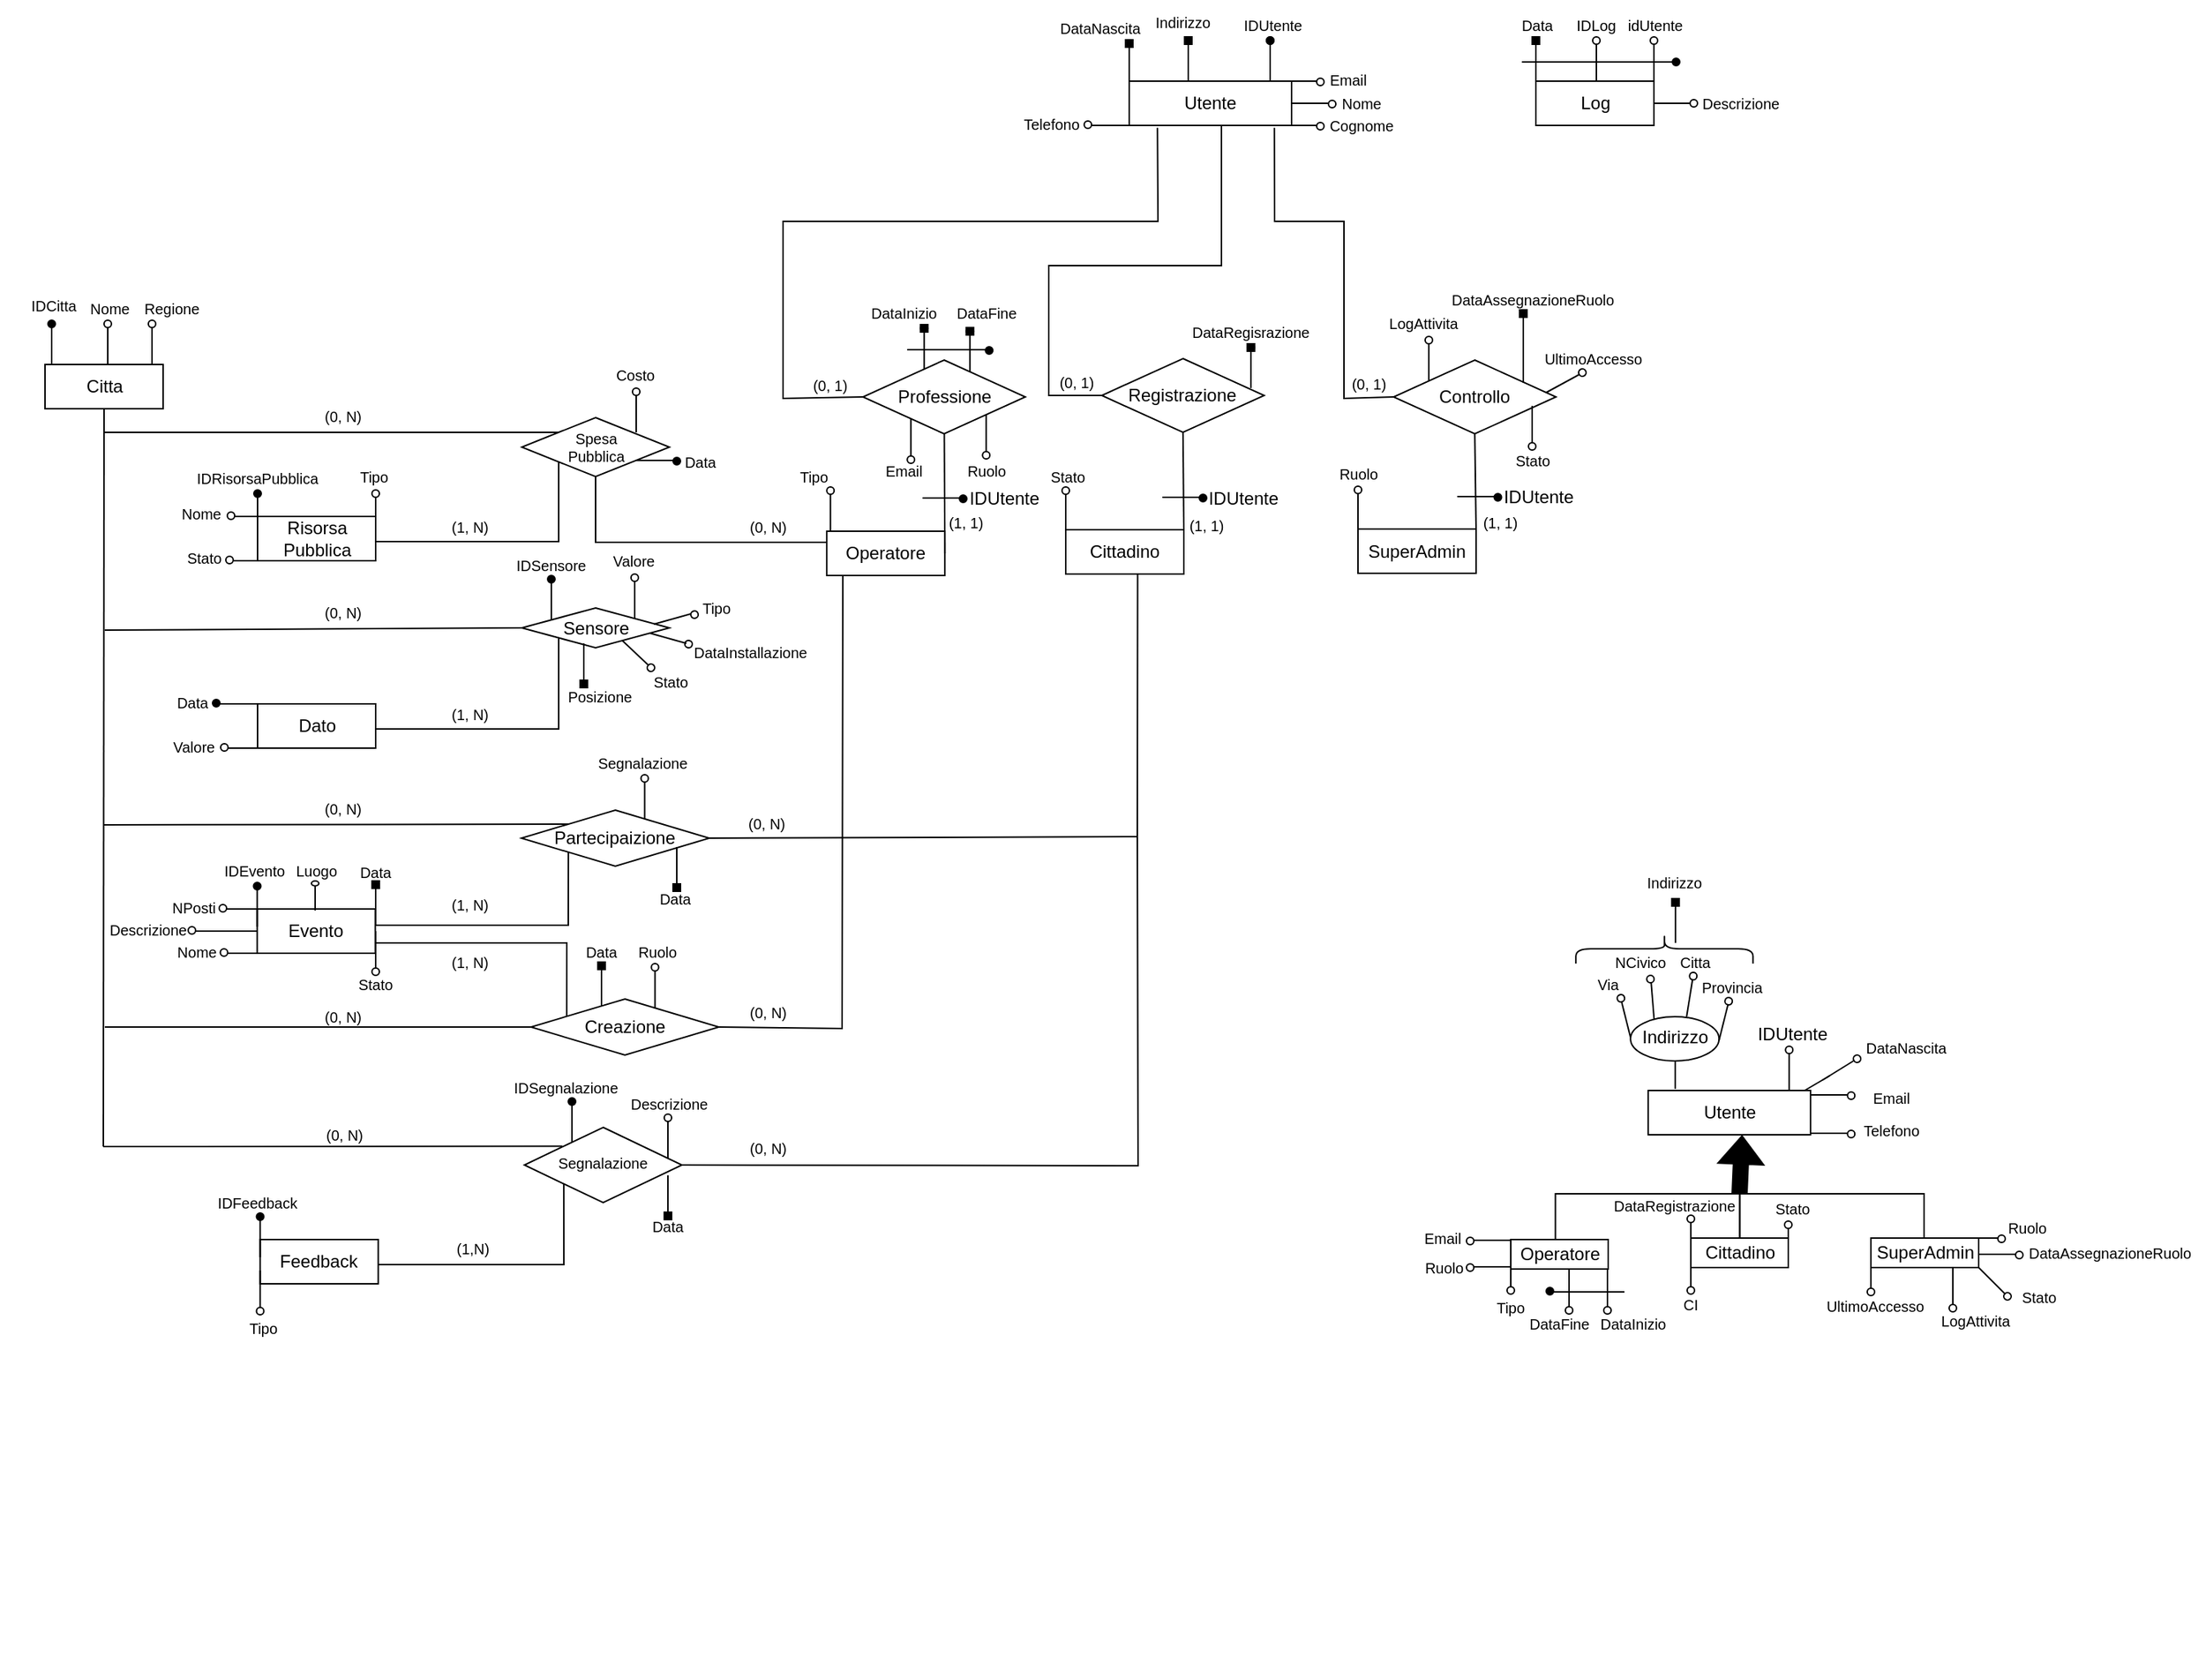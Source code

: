 <mxfile>
    <diagram name="Pagina-1" id="qD8-IgMIRUxjnWorhRo1">
        <mxGraphModel dx="2292" dy="2763" grid="1" gridSize="10" guides="1" tooltips="1" connect="1" arrows="1" fold="1" page="1" pageScale="1" pageWidth="827" pageHeight="1169" math="0" shadow="0">
            <root>
                <mxCell id="0"/>
                <mxCell id="1" parent="0"/>
                <mxCell id="sEaKDgSVYfcNvKfQJnW8-12" value="Data" style="text;html=1;align=center;verticalAlign=middle;resizable=0;points=[];autosize=1;strokeColor=none;fillColor=none;fontFamily=Helvetica;fontSize=10;fontColor=default;flipV=1;" parent="1" vertex="1">
                    <mxGeometry x="385.62" y="-507.5" width="40" height="30" as="geometry"/>
                </mxCell>
                <mxCell id="YjwHPkgiHejPP97CCBkF-3" value="Utente" style="rounded=0;whiteSpace=wrap;html=1;" parent="1" vertex="1">
                    <mxGeometry x="1115.62" y="-398" width="110" height="30" as="geometry"/>
                </mxCell>
                <mxCell id="YjwHPkgiHejPP97CCBkF-78" value="" style="whiteSpace=wrap;html=1;aspect=fixed;pointerEvents=0;align=center;verticalAlign=top;fontFamily=Helvetica;fontSize=12;fontColor=default;fillColor=none;gradientColor=none;" parent="1" vertex="1">
                    <mxGeometry width="20" as="geometry"/>
                </mxCell>
                <mxCell id="YjwHPkgiHejPP97CCBkF-81" value="IDUtente" style="text;html=1;align=center;verticalAlign=middle;resizable=0;points=[];autosize=1;strokeColor=none;fillColor=none;fontFamily=Helvetica;fontSize=12;fontColor=default;" parent="1" vertex="1">
                    <mxGeometry x="1177.62" y="-451" width="70" height="30" as="geometry"/>
                </mxCell>
                <mxCell id="YjwHPkgiHejPP97CCBkF-83" value="" style="group;pointerEvents=0;align=center;verticalAlign=top;fontFamily=Helvetica;fontSize=12;fontColor=default;fillColor=none;gradientColor=none;" parent="1" vertex="1" connectable="0">
                    <mxGeometry x="1208.62" y="-428" width="5" height="30" as="geometry"/>
                </mxCell>
                <mxCell id="YjwHPkgiHejPP97CCBkF-84" value="" style="endArrow=none;html=1;rounded=0;fontFamily=Helvetica;fontSize=12;fontColor=default;entryX=0;entryY=0;entryDx=0;entryDy=0;" parent="YjwHPkgiHejPP97CCBkF-83" edge="1">
                    <mxGeometry width="50" height="50" relative="1" as="geometry">
                        <mxPoint x="2.5" y="30" as="sourcePoint"/>
                        <mxPoint x="2.5" y="5" as="targetPoint"/>
                    </mxGeometry>
                </mxCell>
                <mxCell id="YjwHPkgiHejPP97CCBkF-85" value="" style="ellipse;whiteSpace=wrap;html=1;pointerEvents=0;align=center;verticalAlign=top;fontFamily=Helvetica;fontSize=12;fontColor=default;fillColor=none;gradientColor=none;rotation=-180;" parent="YjwHPkgiHejPP97CCBkF-83" vertex="1">
                    <mxGeometry width="5" height="5" as="geometry"/>
                </mxCell>
                <mxCell id="YjwHPkgiHejPP97CCBkF-86" value="Indirizzo" style="ellipse;whiteSpace=wrap;html=1;pointerEvents=0;align=center;verticalAlign=top;fontFamily=Helvetica;fontSize=12;fontColor=default;fillColor=none;gradientColor=none;" parent="1" vertex="1">
                    <mxGeometry x="1103.62" y="-448" width="60" height="30" as="geometry"/>
                </mxCell>
                <mxCell id="YjwHPkgiHejPP97CCBkF-91" value="" style="endArrow=none;html=1;rounded=0;fontFamily=Helvetica;fontSize=12;fontColor=default;exitX=0.148;exitY=-0.038;exitDx=0;exitDy=0;exitPerimeter=0;entryX=0.505;entryY=1;entryDx=0;entryDy=0;entryPerimeter=0;" parent="1" target="YjwHPkgiHejPP97CCBkF-86" edge="1">
                    <mxGeometry width="50" height="50" relative="1" as="geometry">
                        <mxPoint x="1133.9" y="-399.14" as="sourcePoint"/>
                        <mxPoint x="1135.62" y="-418" as="targetPoint"/>
                    </mxGeometry>
                </mxCell>
                <mxCell id="YjwHPkgiHejPP97CCBkF-92" value="" style="group;pointerEvents=0;align=center;verticalAlign=top;fontFamily=Helvetica;fontSize=12;fontColor=default;fillColor=none;gradientColor=none;rotation=-15;" parent="1" vertex="1" connectable="0">
                    <mxGeometry x="1097.62" y="-463" width="5" height="30" as="geometry"/>
                </mxCell>
                <mxCell id="YjwHPkgiHejPP97CCBkF-93" value="" style="endArrow=none;html=1;rounded=0;fontFamily=Helvetica;fontSize=12;fontColor=default;entryX=0;entryY=0;entryDx=0;entryDy=0;" parent="YjwHPkgiHejPP97CCBkF-92" edge="1">
                    <mxGeometry width="50" height="50" relative="1" as="geometry">
                        <mxPoint x="6" y="29" as="sourcePoint"/>
                        <mxPoint y="5" as="targetPoint"/>
                    </mxGeometry>
                </mxCell>
                <mxCell id="YjwHPkgiHejPP97CCBkF-94" value="" style="ellipse;whiteSpace=wrap;html=1;pointerEvents=0;align=center;verticalAlign=top;fontFamily=Helvetica;fontSize=12;fontColor=default;fillColor=none;gradientColor=none;rotation=-195;" parent="YjwHPkgiHejPP97CCBkF-92" vertex="1">
                    <mxGeometry x="-3" width="5" height="5" as="geometry"/>
                </mxCell>
                <mxCell id="YjwHPkgiHejPP97CCBkF-96" value="Via" style="text;html=1;align=center;verticalAlign=middle;resizable=0;points=[];autosize=1;strokeColor=none;fillColor=none;fontFamily=Helvetica;fontSize=10;fontColor=default;" parent="1" vertex="1">
                    <mxGeometry x="1067.62" y="-485" width="40" height="30" as="geometry"/>
                </mxCell>
                <mxCell id="YjwHPkgiHejPP97CCBkF-97" value="" style="group;pointerEvents=0;align=center;verticalAlign=top;fontFamily=Helvetica;fontSize=12;fontColor=default;fillColor=none;gradientColor=none;rotation=-5;" parent="1" vertex="1" connectable="0">
                    <mxGeometry x="1115.62" y="-476" width="5" height="30" as="geometry"/>
                </mxCell>
                <mxCell id="YjwHPkgiHejPP97CCBkF-98" value="" style="endArrow=none;html=1;rounded=0;fontFamily=Helvetica;fontSize=12;fontColor=default;entryX=0;entryY=0;entryDx=0;entryDy=0;" parent="YjwHPkgiHejPP97CCBkF-97" edge="1">
                    <mxGeometry width="50" height="50" relative="1" as="geometry">
                        <mxPoint x="4" y="30" as="sourcePoint"/>
                        <mxPoint x="2" y="5" as="targetPoint"/>
                    </mxGeometry>
                </mxCell>
                <mxCell id="YjwHPkgiHejPP97CCBkF-99" value="" style="ellipse;whiteSpace=wrap;html=1;pointerEvents=0;align=center;verticalAlign=top;fontFamily=Helvetica;fontSize=12;fontColor=default;fillColor=none;gradientColor=none;rotation=-185;" parent="YjwHPkgiHejPP97CCBkF-97" vertex="1">
                    <mxGeometry x="-1" width="5" height="5" as="geometry"/>
                </mxCell>
                <mxCell id="YjwHPkgiHejPP97CCBkF-100" value="NCivico" style="text;html=1;align=center;verticalAlign=middle;resizable=0;points=[];autosize=1;strokeColor=none;fillColor=none;fontFamily=Helvetica;fontSize=10;fontColor=default;" parent="1" vertex="1">
                    <mxGeometry x="1079.62" y="-500" width="60" height="30" as="geometry"/>
                </mxCell>
                <mxCell id="YjwHPkgiHejPP97CCBkF-101" value="" style="group;pointerEvents=0;align=center;verticalAlign=top;fontFamily=Helvetica;fontSize=12;fontColor=default;fillColor=none;gradientColor=none;rotation=10;" parent="1" vertex="1" connectable="0">
                    <mxGeometry x="1141.62" y="-478" width="5" height="30" as="geometry"/>
                </mxCell>
                <mxCell id="YjwHPkgiHejPP97CCBkF-102" value="" style="endArrow=none;html=1;rounded=0;fontFamily=Helvetica;fontSize=12;fontColor=default;entryX=0;entryY=0;entryDx=0;entryDy=0;" parent="YjwHPkgiHejPP97CCBkF-101" edge="1">
                    <mxGeometry width="50" height="50" relative="1" as="geometry">
                        <mxPoint y="30" as="sourcePoint"/>
                        <mxPoint x="4" y="5" as="targetPoint"/>
                    </mxGeometry>
                </mxCell>
                <mxCell id="YjwHPkgiHejPP97CCBkF-103" value="" style="ellipse;whiteSpace=wrap;html=1;pointerEvents=0;align=center;verticalAlign=top;fontFamily=Helvetica;fontSize=12;fontColor=default;fillColor=none;gradientColor=none;rotation=-170;" parent="YjwHPkgiHejPP97CCBkF-101" vertex="1">
                    <mxGeometry x="2" width="5" height="5" as="geometry"/>
                </mxCell>
                <mxCell id="YjwHPkgiHejPP97CCBkF-104" value="Citta" style="text;html=1;align=center;verticalAlign=middle;resizable=0;points=[];autosize=1;strokeColor=none;fillColor=none;fontFamily=Helvetica;fontSize=10;fontColor=default;" parent="1" vertex="1">
                    <mxGeometry x="1126.62" y="-500" width="40" height="30" as="geometry"/>
                </mxCell>
                <mxCell id="YjwHPkgiHejPP97CCBkF-106" value="" style="group;pointerEvents=0;align=center;verticalAlign=top;fontFamily=Helvetica;fontSize=12;fontColor=default;fillColor=none;gradientColor=none;rotation=15;" parent="1" vertex="1" connectable="0">
                    <mxGeometry x="1164.62" y="-461" width="8" height="30" as="geometry"/>
                </mxCell>
                <mxCell id="YjwHPkgiHejPP97CCBkF-107" value="" style="endArrow=none;html=1;rounded=0;fontFamily=Helvetica;fontSize=12;fontColor=default;entryX=0;entryY=0;entryDx=0;entryDy=0;" parent="YjwHPkgiHejPP97CCBkF-106" edge="1">
                    <mxGeometry width="50" height="50" relative="1" as="geometry">
                        <mxPoint x="-1" y="29" as="sourcePoint"/>
                        <mxPoint x="5" y="5" as="targetPoint"/>
                    </mxGeometry>
                </mxCell>
                <mxCell id="YjwHPkgiHejPP97CCBkF-108" value="" style="ellipse;whiteSpace=wrap;html=1;pointerEvents=0;align=center;verticalAlign=top;fontFamily=Helvetica;fontSize=12;fontColor=default;fillColor=none;gradientColor=none;rotation=-165;" parent="YjwHPkgiHejPP97CCBkF-106" vertex="1">
                    <mxGeometry x="3" width="5" height="5" as="geometry"/>
                </mxCell>
                <mxCell id="YjwHPkgiHejPP97CCBkF-109" value="Provincia" style="text;html=1;align=center;verticalAlign=middle;resizable=0;points=[];autosize=1;strokeColor=none;fillColor=none;fontFamily=Helvetica;fontSize=10;fontColor=default;" parent="1" vertex="1">
                    <mxGeometry x="1141.62" y="-483" width="60" height="30" as="geometry"/>
                </mxCell>
                <mxCell id="YjwHPkgiHejPP97CCBkF-113" value="" style="group" parent="1" vertex="1" connectable="0">
                    <mxGeometry x="1131.62" y="-528" width="5" height="30" as="geometry"/>
                </mxCell>
                <mxCell id="YjwHPkgiHejPP97CCBkF-114" value="" style="endArrow=none;html=1;rounded=0;fontFamily=Helvetica;fontSize=12;fontColor=default;entryX=0;entryY=0;entryDx=0;entryDy=0;" parent="YjwHPkgiHejPP97CCBkF-113" edge="1">
                    <mxGeometry width="50" height="50" relative="1" as="geometry">
                        <mxPoint x="2.5" y="30" as="sourcePoint"/>
                        <mxPoint x="2.5" y="5" as="targetPoint"/>
                    </mxGeometry>
                </mxCell>
                <mxCell id="YjwHPkgiHejPP97CCBkF-115" value="" style="whiteSpace=wrap;html=1;aspect=fixed;pointerEvents=0;align=center;verticalAlign=top;fontFamily=Helvetica;fontSize=12;fillColor=#000000;strokeColor=#000000;fillStyle=auto;" parent="YjwHPkgiHejPP97CCBkF-113" vertex="1">
                    <mxGeometry width="5" height="5" as="geometry"/>
                </mxCell>
                <mxCell id="YjwHPkgiHejPP97CCBkF-117" value="Indirizzo" style="text;html=1;align=center;verticalAlign=middle;resizable=0;points=[];autosize=1;strokeColor=none;fillColor=none;fontFamily=Helvetica;fontSize=10;fontColor=default;" parent="1" vertex="1">
                    <mxGeometry x="1102.62" y="-554" width="60" height="30" as="geometry"/>
                </mxCell>
                <mxCell id="YjwHPkgiHejPP97CCBkF-121" value="DataNascita" style="text;html=1;align=center;verticalAlign=middle;resizable=0;points=[];autosize=1;strokeColor=none;fillColor=none;fontFamily=Helvetica;fontSize=10;fontColor=default;" parent="1" vertex="1">
                    <mxGeometry x="1249.62" y="-442" width="80" height="30" as="geometry"/>
                </mxCell>
                <mxCell id="YjwHPkgiHejPP97CCBkF-129" value="Telefono" style="text;html=1;align=center;verticalAlign=middle;resizable=0;points=[];autosize=1;strokeColor=none;fillColor=none;fontFamily=Helvetica;fontSize=10;fontColor=default;" parent="1" vertex="1">
                    <mxGeometry x="1249.62" y="-386" width="60" height="30" as="geometry"/>
                </mxCell>
                <mxCell id="YjwHPkgiHejPP97CCBkF-143" value="" style="group;direction=east;rotation=-90;pointerEvents=0;align=center;verticalAlign=top;fontFamily=Helvetica;fontSize=12;fontColor=default;fillColor=none;gradientColor=none;" parent="1" vertex="1" connectable="0">
                    <mxGeometry x="1237.62" y="-410" width="5" height="30" as="geometry"/>
                </mxCell>
                <mxCell id="YjwHPkgiHejPP97CCBkF-144" value="" style="endArrow=none;html=1;rounded=0;fontFamily=Helvetica;fontSize=12;fontColor=default;entryX=0;entryY=0;entryDx=0;entryDy=0;" parent="YjwHPkgiHejPP97CCBkF-143" edge="1">
                    <mxGeometry width="50" height="50" relative="1" as="geometry">
                        <mxPoint x="-12" y="15" as="sourcePoint"/>
                        <mxPoint x="13" y="15" as="targetPoint"/>
                    </mxGeometry>
                </mxCell>
                <mxCell id="YjwHPkgiHejPP97CCBkF-145" value="" style="ellipse;whiteSpace=wrap;html=1;pointerEvents=0;align=center;verticalAlign=top;fontFamily=Helvetica;fontSize=12;fontColor=default;fillColor=none;gradientColor=none;rotation=-90;" parent="YjwHPkgiHejPP97CCBkF-143" vertex="1">
                    <mxGeometry x="13" y="13" width="5" height="5" as="geometry"/>
                </mxCell>
                <mxCell id="YjwHPkgiHejPP97CCBkF-147" value="" style="group;direction=east;rotation=-90;pointerEvents=0;align=center;verticalAlign=top;fontFamily=Helvetica;fontSize=12;fontColor=default;fillColor=none;gradientColor=none;" parent="1" vertex="1" connectable="0">
                    <mxGeometry x="1237.62" y="-384" width="5" height="30" as="geometry"/>
                </mxCell>
                <mxCell id="YjwHPkgiHejPP97CCBkF-148" value="" style="endArrow=none;html=1;rounded=0;fontFamily=Helvetica;fontSize=12;fontColor=default;entryX=0;entryY=0;entryDx=0;entryDy=0;" parent="YjwHPkgiHejPP97CCBkF-147" edge="1">
                    <mxGeometry width="50" height="50" relative="1" as="geometry">
                        <mxPoint x="-12" y="15" as="sourcePoint"/>
                        <mxPoint x="13" y="15" as="targetPoint"/>
                    </mxGeometry>
                </mxCell>
                <mxCell id="YjwHPkgiHejPP97CCBkF-149" value="" style="ellipse;whiteSpace=wrap;html=1;pointerEvents=0;align=center;verticalAlign=top;fontFamily=Helvetica;fontSize=12;fontColor=default;fillColor=none;gradientColor=none;rotation=-90;" parent="YjwHPkgiHejPP97CCBkF-147" vertex="1">
                    <mxGeometry x="13" y="13" width="5" height="5" as="geometry"/>
                </mxCell>
                <mxCell id="YjwHPkgiHejPP97CCBkF-150" value="" style="shape=flexArrow;endArrow=classic;html=1;rounded=0;fontFamily=Helvetica;fontSize=12;fontColor=default;entryX=0.578;entryY=1.011;entryDx=0;entryDy=0;entryPerimeter=0;labelBackgroundColor=#000000;fillColor=#000000;exitX=1;exitY=1;exitDx=0;exitDy=0;" parent="1" source="YjwHPkgiHejPP97CCBkF-153" target="YjwHPkgiHejPP97CCBkF-3" edge="1">
                    <mxGeometry width="50" height="50" relative="1" as="geometry">
                        <mxPoint x="1239.5" y="-328" as="sourcePoint"/>
                        <mxPoint x="1199.5" y="-368" as="targetPoint"/>
                    </mxGeometry>
                </mxCell>
                <mxCell id="YjwHPkgiHejPP97CCBkF-151" value="" style="shape=curlyBracket;whiteSpace=wrap;html=1;rounded=1;labelPosition=left;verticalLabelPosition=middle;align=right;verticalAlign=middle;pointerEvents=0;fontFamily=Helvetica;fontSize=12;fontColor=default;fillColor=none;gradientColor=none;rotation=90;" parent="1" vertex="1">
                    <mxGeometry x="1116.62" y="-554" width="20" height="120" as="geometry"/>
                </mxCell>
                <mxCell id="YjwHPkgiHejPP97CCBkF-153" value="" style="shape=partialRectangle;whiteSpace=wrap;html=1;bottom=1;right=1;left=1;top=0;fillColor=none;routingCenterX=-0.5;pointerEvents=0;align=center;verticalAlign=top;fontFamily=Helvetica;fontSize=12;fontColor=default;rotation=-180;" parent="1" vertex="1">
                    <mxGeometry x="1177.5" y="-328" width="125" height="30" as="geometry"/>
                </mxCell>
                <mxCell id="YjwHPkgiHejPP97CCBkF-154" value="" style="group;pointerEvents=0;align=center;verticalAlign=top;fontFamily=Helvetica;fontSize=12;fontColor=default;fillColor=none;gradientColor=none;rotation=60;" parent="1" vertex="1" connectable="0">
                    <mxGeometry x="1243.62" y="-428" width="16" height="60" as="geometry"/>
                </mxCell>
                <mxCell id="YjwHPkgiHejPP97CCBkF-155" value="" style="endArrow=none;html=1;rounded=0;fontFamily=Helvetica;fontSize=12;fontColor=default;entryX=0;entryY=0;entryDx=0;entryDy=0;" parent="YjwHPkgiHejPP97CCBkF-154" edge="1">
                    <mxGeometry width="50" height="50" relative="1" as="geometry">
                        <mxPoint x="-10" y="23" as="sourcePoint"/>
                        <mxPoint x="11" y="10" as="targetPoint"/>
                    </mxGeometry>
                </mxCell>
                <mxCell id="YjwHPkgiHejPP97CCBkF-156" value="" style="ellipse;whiteSpace=wrap;html=1;pointerEvents=0;align=center;verticalAlign=top;fontFamily=Helvetica;fontSize=12;fontColor=default;fillColor=none;gradientColor=none;rotation=-120;" parent="YjwHPkgiHejPP97CCBkF-154" vertex="1">
                    <mxGeometry x="11" y="6" width="5" height="5" as="geometry"/>
                </mxCell>
                <mxCell id="YjwHPkgiHejPP97CCBkF-157" value="" style="endArrow=none;html=1;rounded=0;fontFamily=Helvetica;fontSize=12;fontColor=default;" parent="1" edge="1">
                    <mxGeometry width="50" height="50" relative="1" as="geometry">
                        <mxPoint x="1221.62" y="-398" as="sourcePoint"/>
                        <mxPoint x="1238.62" y="-408" as="targetPoint"/>
                    </mxGeometry>
                </mxCell>
                <mxCell id="YjwHPkgiHejPP97CCBkF-125" value="Email" style="text;html=1;align=center;verticalAlign=middle;resizable=0;points=[];autosize=1;strokeColor=none;fillColor=none;fontFamily=Helvetica;fontSize=10;fontColor=default;" parent="1" vertex="1">
                    <mxGeometry x="1254.62" y="-408" width="50" height="30" as="geometry"/>
                </mxCell>
                <mxCell id="YjwHPkgiHejPP97CCBkF-158" value="Cittadino" style="rounded=0;whiteSpace=wrap;html=1;pointerEvents=0;align=center;verticalAlign=middle;fontFamily=Helvetica;fontSize=12;fontColor=default;fillColor=none;gradientColor=none;" parent="1" vertex="1">
                    <mxGeometry x="1144.5" y="-298" width="66" height="20" as="geometry"/>
                </mxCell>
                <mxCell id="YjwHPkgiHejPP97CCBkF-159" value="SuperAdmin" style="rounded=0;whiteSpace=wrap;html=1;pointerEvents=0;align=center;verticalAlign=middle;fontFamily=Helvetica;fontSize=12;fontColor=default;fillColor=none;gradientColor=none;" parent="1" vertex="1">
                    <mxGeometry x="1266.5" y="-298" width="73" height="20" as="geometry"/>
                </mxCell>
                <mxCell id="YjwHPkgiHejPP97CCBkF-160" value="" style="group;pointerEvents=0;align=center;verticalAlign=top;fontFamily=Helvetica;fontSize=12;fontColor=default;fillColor=none;gradientColor=none;" parent="1" vertex="1" connectable="0">
                    <mxGeometry x="1142" y="-290" width="5" height="30" as="geometry"/>
                </mxCell>
                <mxCell id="YjwHPkgiHejPP97CCBkF-161" value="" style="endArrow=none;html=1;rounded=0;fontFamily=Helvetica;fontSize=12;fontColor=default;entryX=0;entryY=0;entryDx=0;entryDy=0;" parent="YjwHPkgiHejPP97CCBkF-160" edge="1">
                    <mxGeometry width="50" height="50" relative="1" as="geometry">
                        <mxPoint x="2.5" as="sourcePoint"/>
                        <mxPoint x="2.5" y="25" as="targetPoint"/>
                    </mxGeometry>
                </mxCell>
                <mxCell id="YjwHPkgiHejPP97CCBkF-162" value="" style="ellipse;whiteSpace=wrap;html=1;pointerEvents=0;align=center;verticalAlign=top;fontFamily=Helvetica;fontSize=12;fontColor=default;fillColor=none;gradientColor=none;" parent="YjwHPkgiHejPP97CCBkF-160" vertex="1">
                    <mxGeometry y="25" width="5" height="5" as="geometry"/>
                </mxCell>
                <mxCell id="YjwHPkgiHejPP97CCBkF-163" value="CI" style="text;html=1;align=center;verticalAlign=middle;resizable=0;points=[];autosize=1;strokeColor=none;fillColor=none;fontFamily=Helvetica;fontSize=10;fontColor=default;" parent="1" vertex="1">
                    <mxGeometry x="1128.5" y="-268" width="30" height="30" as="geometry"/>
                </mxCell>
                <mxCell id="YjwHPkgiHejPP97CCBkF-171" value="" style="group;direction=east;rotation=-90;pointerEvents=0;align=center;verticalAlign=top;fontFamily=Helvetica;fontSize=12;fontColor=default;fillColor=none;gradientColor=none;" parent="1" vertex="1" connectable="0">
                    <mxGeometry x="1339.5" y="-313" width="5" height="30" as="geometry"/>
                </mxCell>
                <mxCell id="YjwHPkgiHejPP97CCBkF-172" value="" style="endArrow=none;html=1;rounded=0;fontFamily=Helvetica;fontSize=12;fontColor=default;entryX=0;entryY=0;entryDx=0;entryDy=0;" parent="YjwHPkgiHejPP97CCBkF-171" edge="1">
                    <mxGeometry width="50" height="50" relative="1" as="geometry">
                        <mxPoint x="-12" y="15" as="sourcePoint"/>
                        <mxPoint x="13" y="15" as="targetPoint"/>
                    </mxGeometry>
                </mxCell>
                <mxCell id="YjwHPkgiHejPP97CCBkF-173" value="" style="ellipse;whiteSpace=wrap;html=1;pointerEvents=0;align=center;verticalAlign=top;fontFamily=Helvetica;fontSize=12;fontColor=default;fillColor=none;gradientColor=none;rotation=-90;" parent="YjwHPkgiHejPP97CCBkF-171" vertex="1">
                    <mxGeometry x="13" y="13" width="5" height="5" as="geometry"/>
                </mxCell>
                <mxCell id="YjwHPkgiHejPP97CCBkF-174" value="Ruolo" style="text;html=1;align=center;verticalAlign=middle;resizable=0;points=[];autosize=1;strokeColor=none;fillColor=none;fontFamily=Helvetica;fontSize=10;fontColor=default;" parent="1" vertex="1">
                    <mxGeometry x="1346.5" y="-320" width="50" height="30" as="geometry"/>
                </mxCell>
                <mxCell id="YjwHPkgiHejPP97CCBkF-175" value="" style="group;direction=east;rotation=-90;pointerEvents=0;align=center;verticalAlign=top;fontFamily=Helvetica;fontSize=12;fontColor=default;fillColor=none;gradientColor=none;" parent="1" vertex="1" connectable="0">
                    <mxGeometry x="1351.5" y="-302" width="5" height="30" as="geometry"/>
                </mxCell>
                <mxCell id="YjwHPkgiHejPP97CCBkF-176" value="" style="endArrow=none;html=1;rounded=0;fontFamily=Helvetica;fontSize=12;fontColor=default;entryX=0;entryY=0;entryDx=0;entryDy=0;" parent="YjwHPkgiHejPP97CCBkF-175" edge="1">
                    <mxGeometry width="50" height="50" relative="1" as="geometry">
                        <mxPoint x="-12" y="15" as="sourcePoint"/>
                        <mxPoint x="13" y="15" as="targetPoint"/>
                    </mxGeometry>
                </mxCell>
                <mxCell id="YjwHPkgiHejPP97CCBkF-177" value="" style="ellipse;whiteSpace=wrap;html=1;pointerEvents=0;align=center;verticalAlign=top;fontFamily=Helvetica;fontSize=12;fontColor=default;fillColor=none;gradientColor=none;rotation=-90;" parent="YjwHPkgiHejPP97CCBkF-175" vertex="1">
                    <mxGeometry x="13" y="13" width="5" height="5" as="geometry"/>
                </mxCell>
                <mxCell id="YjwHPkgiHejPP97CCBkF-178" value="DataAssegnazioneRuolo" style="text;html=1;align=center;verticalAlign=middle;resizable=0;points=[];autosize=1;strokeColor=none;fillColor=none;fontFamily=Helvetica;fontSize=10;fontColor=default;" parent="1" vertex="1">
                    <mxGeometry x="1362.5" y="-303" width="130" height="30" as="geometry"/>
                </mxCell>
                <mxCell id="YjwHPkgiHejPP97CCBkF-182" value="" style="group;pointerEvents=0;align=center;verticalAlign=top;fontFamily=Helvetica;fontSize=12;fontColor=default;fillColor=none;gradientColor=none;" parent="1" vertex="1" connectable="0">
                    <mxGeometry x="1264" y="-289" width="5" height="30" as="geometry"/>
                </mxCell>
                <mxCell id="YjwHPkgiHejPP97CCBkF-183" value="" style="endArrow=none;html=1;rounded=0;fontFamily=Helvetica;fontSize=12;fontColor=default;entryX=0;entryY=0;entryDx=0;entryDy=0;" parent="YjwHPkgiHejPP97CCBkF-182" edge="1">
                    <mxGeometry width="50" height="50" relative="1" as="geometry">
                        <mxPoint x="2.5" as="sourcePoint"/>
                        <mxPoint x="2.5" y="25" as="targetPoint"/>
                    </mxGeometry>
                </mxCell>
                <mxCell id="YjwHPkgiHejPP97CCBkF-184" value="" style="ellipse;whiteSpace=wrap;html=1;pointerEvents=0;align=center;verticalAlign=top;fontFamily=Helvetica;fontSize=12;fontColor=default;fillColor=none;gradientColor=none;" parent="YjwHPkgiHejPP97CCBkF-182" vertex="1">
                    <mxGeometry y="25" width="5" height="5" as="geometry"/>
                </mxCell>
                <mxCell id="YjwHPkgiHejPP97CCBkF-185" value="UltimoAccesso" style="text;html=1;align=center;verticalAlign=middle;resizable=0;points=[];autosize=1;strokeColor=none;fillColor=none;fontFamily=Helvetica;fontSize=10;fontColor=default;" parent="1" vertex="1">
                    <mxGeometry x="1223.5" y="-267" width="90" height="30" as="geometry"/>
                </mxCell>
                <mxCell id="YjwHPkgiHejPP97CCBkF-186" value="" style="group;pointerEvents=0;align=center;verticalAlign=top;fontFamily=Helvetica;fontSize=12;fontColor=default;fillColor=none;gradientColor=none;" parent="1" vertex="1" connectable="0">
                    <mxGeometry x="1319.5" y="-278" width="5" height="30" as="geometry"/>
                </mxCell>
                <mxCell id="YjwHPkgiHejPP97CCBkF-187" value="" style="endArrow=none;html=1;rounded=0;fontFamily=Helvetica;fontSize=12;fontColor=default;entryX=0;entryY=0;entryDx=0;entryDy=0;" parent="YjwHPkgiHejPP97CCBkF-186" edge="1">
                    <mxGeometry width="50" height="50" relative="1" as="geometry">
                        <mxPoint x="2.5" as="sourcePoint"/>
                        <mxPoint x="2.5" y="25" as="targetPoint"/>
                    </mxGeometry>
                </mxCell>
                <mxCell id="YjwHPkgiHejPP97CCBkF-188" value="" style="ellipse;whiteSpace=wrap;html=1;pointerEvents=0;align=center;verticalAlign=top;fontFamily=Helvetica;fontSize=12;fontColor=default;fillColor=none;gradientColor=none;" parent="YjwHPkgiHejPP97CCBkF-186" vertex="1">
                    <mxGeometry y="25" width="5" height="5" as="geometry"/>
                </mxCell>
                <mxCell id="YjwHPkgiHejPP97CCBkF-189" value="LogAttivita" style="text;html=1;align=center;verticalAlign=middle;resizable=0;points=[];autosize=1;strokeColor=none;fillColor=none;fontFamily=Helvetica;fontSize=10;fontColor=default;" parent="1" vertex="1">
                    <mxGeometry x="1301.5" y="-257" width="70" height="30" as="geometry"/>
                </mxCell>
                <mxCell id="YjwHPkgiHejPP97CCBkF-190" value="" style="group;pointerEvents=0;align=center;verticalAlign=top;fontFamily=Helvetica;fontSize=12;fontColor=default;fillColor=none;gradientColor=none;rotation=-45;" parent="1" vertex="1" connectable="0">
                    <mxGeometry x="1347.5" y="-282" width="5" height="30" as="geometry"/>
                </mxCell>
                <mxCell id="YjwHPkgiHejPP97CCBkF-191" value="" style="endArrow=none;html=1;rounded=0;fontFamily=Helvetica;fontSize=12;fontColor=default;entryX=0;entryY=0;entryDx=0;entryDy=0;" parent="YjwHPkgiHejPP97CCBkF-190" edge="1">
                    <mxGeometry width="50" height="50" relative="1" as="geometry">
                        <mxPoint x="-8" y="4" as="sourcePoint"/>
                        <mxPoint x="10" y="22" as="targetPoint"/>
                    </mxGeometry>
                </mxCell>
                <mxCell id="YjwHPkgiHejPP97CCBkF-192" value="" style="ellipse;whiteSpace=wrap;html=1;pointerEvents=0;align=center;verticalAlign=top;fontFamily=Helvetica;fontSize=12;fontColor=default;fillColor=none;gradientColor=none;rotation=-45;" parent="YjwHPkgiHejPP97CCBkF-190" vertex="1">
                    <mxGeometry x="9" y="21" width="5" height="5" as="geometry"/>
                </mxCell>
                <mxCell id="YjwHPkgiHejPP97CCBkF-193" value="Stato" style="text;html=1;align=center;verticalAlign=middle;resizable=0;points=[];autosize=1;strokeColor=none;fillColor=none;fontFamily=Helvetica;fontSize=10;fontColor=default;" parent="1" vertex="1">
                    <mxGeometry x="1354.5" y="-273" width="50" height="30" as="geometry"/>
                </mxCell>
                <mxCell id="YjwHPkgiHejPP97CCBkF-194" value="Citta" style="rounded=0;whiteSpace=wrap;html=1;" parent="1" vertex="1">
                    <mxGeometry x="29.5" y="-890" width="80" height="30" as="geometry"/>
                </mxCell>
                <mxCell id="YjwHPkgiHejPP97CCBkF-195" value="" style="group;pointerEvents=0;align=center;verticalAlign=top;fontFamily=Helvetica;fontSize=12;fontColor=default;fillColor=none;gradientColor=none;" parent="1" vertex="1" connectable="0">
                    <mxGeometry x="31.5" y="-920" width="5" height="30" as="geometry"/>
                </mxCell>
                <mxCell id="YjwHPkgiHejPP97CCBkF-196" value="" style="endArrow=none;html=1;rounded=0;fontFamily=Helvetica;fontSize=12;fontColor=default;entryX=0;entryY=0;entryDx=0;entryDy=0;" parent="YjwHPkgiHejPP97CCBkF-195" edge="1">
                    <mxGeometry width="50" height="50" relative="1" as="geometry">
                        <mxPoint x="2.5" y="30" as="sourcePoint"/>
                        <mxPoint x="2.5" y="5" as="targetPoint"/>
                    </mxGeometry>
                </mxCell>
                <mxCell id="YjwHPkgiHejPP97CCBkF-197" value="" style="ellipse;whiteSpace=wrap;html=1;pointerEvents=0;align=center;verticalAlign=top;fontFamily=Helvetica;fontSize=12;fillColor=#000000;strokeColor=#000000;fontColor=default;rotation=-180;" parent="YjwHPkgiHejPP97CCBkF-195" vertex="1">
                    <mxGeometry width="5" height="5" as="geometry"/>
                </mxCell>
                <mxCell id="YjwHPkgiHejPP97CCBkF-198" value="IDCitta" style="text;html=1;align=center;verticalAlign=middle;resizable=0;points=[];autosize=1;strokeColor=none;fillColor=none;fontFamily=Helvetica;fontSize=10;fontColor=default;" parent="1" vertex="1">
                    <mxGeometry x="10" y="-945" width="50" height="30" as="geometry"/>
                </mxCell>
                <mxCell id="YjwHPkgiHejPP97CCBkF-199" value="" style="group;pointerEvents=0;align=center;verticalAlign=top;fontFamily=Helvetica;fontSize=12;fontColor=default;fillColor=none;gradientColor=none;" parent="1" vertex="1" connectable="0">
                    <mxGeometry x="69.5" y="-920" width="5" height="30" as="geometry"/>
                </mxCell>
                <mxCell id="YjwHPkgiHejPP97CCBkF-200" value="" style="endArrow=none;html=1;rounded=0;fontFamily=Helvetica;fontSize=12;fontColor=default;entryX=0;entryY=0;entryDx=0;entryDy=0;" parent="YjwHPkgiHejPP97CCBkF-199" edge="1">
                    <mxGeometry width="50" height="50" relative="1" as="geometry">
                        <mxPoint x="2.5" y="30" as="sourcePoint"/>
                        <mxPoint x="2.5" y="5" as="targetPoint"/>
                    </mxGeometry>
                </mxCell>
                <mxCell id="YjwHPkgiHejPP97CCBkF-201" value="" style="ellipse;whiteSpace=wrap;html=1;pointerEvents=0;align=center;verticalAlign=top;fontFamily=Helvetica;fontSize=12;fontColor=default;fillColor=none;gradientColor=none;rotation=-180;" parent="YjwHPkgiHejPP97CCBkF-199" vertex="1">
                    <mxGeometry width="5" height="5" as="geometry"/>
                </mxCell>
                <mxCell id="YjwHPkgiHejPP97CCBkF-202" value="Nome" style="text;html=1;align=center;verticalAlign=middle;resizable=0;points=[];autosize=1;strokeColor=none;fillColor=none;fontFamily=Helvetica;fontSize=10;fontColor=default;" parent="1" vertex="1">
                    <mxGeometry x="47.5" y="-943" width="50" height="30" as="geometry"/>
                </mxCell>
                <mxCell id="YjwHPkgiHejPP97CCBkF-203" value="" style="group;pointerEvents=0;align=center;verticalAlign=top;fontFamily=Helvetica;fontSize=12;fontColor=default;fillColor=none;gradientColor=none;" parent="1" vertex="1" connectable="0">
                    <mxGeometry x="99.5" y="-920" width="5" height="30" as="geometry"/>
                </mxCell>
                <mxCell id="YjwHPkgiHejPP97CCBkF-204" value="" style="endArrow=none;html=1;rounded=0;fontFamily=Helvetica;fontSize=12;fontColor=default;entryX=0;entryY=0;entryDx=0;entryDy=0;" parent="YjwHPkgiHejPP97CCBkF-203" edge="1">
                    <mxGeometry width="50" height="50" relative="1" as="geometry">
                        <mxPoint x="2.5" y="30" as="sourcePoint"/>
                        <mxPoint x="2.5" y="5" as="targetPoint"/>
                    </mxGeometry>
                </mxCell>
                <mxCell id="YjwHPkgiHejPP97CCBkF-205" value="" style="ellipse;whiteSpace=wrap;html=1;pointerEvents=0;align=center;verticalAlign=top;fontFamily=Helvetica;fontSize=12;fontColor=default;fillColor=none;gradientColor=none;rotation=-180;" parent="YjwHPkgiHejPP97CCBkF-203" vertex="1">
                    <mxGeometry width="5" height="5" as="geometry"/>
                </mxCell>
                <mxCell id="YjwHPkgiHejPP97CCBkF-206" value="Regione" style="text;html=1;align=center;verticalAlign=middle;resizable=0;points=[];autosize=1;strokeColor=none;fillColor=none;fontFamily=Helvetica;fontSize=10;fontColor=default;" parent="1" vertex="1">
                    <mxGeometry x="85" y="-943" width="60" height="30" as="geometry"/>
                </mxCell>
                <mxCell id="YjwHPkgiHejPP97CCBkF-214" value="Risorsa&lt;div&gt;Pubblica&lt;/div&gt;" style="rounded=0;whiteSpace=wrap;html=1;" parent="1" vertex="1">
                    <mxGeometry x="173.5" y="-787" width="80" height="30" as="geometry"/>
                </mxCell>
                <mxCell id="YjwHPkgiHejPP97CCBkF-215" value="" style="group;pointerEvents=0;align=center;verticalAlign=top;fontFamily=Helvetica;fontSize=12;fontColor=default;fillColor=none;gradientColor=none;" parent="1" vertex="1" connectable="0">
                    <mxGeometry x="171" y="-805" width="5" height="30" as="geometry"/>
                </mxCell>
                <mxCell id="YjwHPkgiHejPP97CCBkF-216" value="" style="endArrow=none;html=1;rounded=0;fontFamily=Helvetica;fontSize=12;fontColor=default;entryX=0;entryY=0;entryDx=0;entryDy=0;" parent="YjwHPkgiHejPP97CCBkF-215" edge="1">
                    <mxGeometry width="50" height="50" relative="1" as="geometry">
                        <mxPoint x="2.5" y="30" as="sourcePoint"/>
                        <mxPoint x="2.5" y="5" as="targetPoint"/>
                    </mxGeometry>
                </mxCell>
                <mxCell id="YjwHPkgiHejPP97CCBkF-217" value="" style="ellipse;whiteSpace=wrap;html=1;pointerEvents=0;align=center;verticalAlign=top;fontFamily=Helvetica;fontSize=12;fillColor=#000000;strokeColor=#000000;fontColor=default;rotation=-180;" parent="YjwHPkgiHejPP97CCBkF-215" vertex="1">
                    <mxGeometry width="5" height="5" as="geometry"/>
                </mxCell>
                <mxCell id="YjwHPkgiHejPP97CCBkF-218" value="IDRisorsaPubblica" style="text;html=1;align=center;verticalAlign=middle;resizable=0;points=[];autosize=1;strokeColor=none;fillColor=none;fontFamily=Helvetica;fontSize=10;fontColor=default;" parent="1" vertex="1">
                    <mxGeometry x="118" y="-828" width="110" height="30" as="geometry"/>
                </mxCell>
                <mxCell id="YjwHPkgiHejPP97CCBkF-219" value="" style="group;pointerEvents=0;align=center;verticalAlign=top;fontFamily=Helvetica;fontSize=12;fontColor=default;fillColor=none;gradientColor=none;" parent="1" vertex="1" connectable="0">
                    <mxGeometry x="251" y="-805" width="5" height="30" as="geometry"/>
                </mxCell>
                <mxCell id="YjwHPkgiHejPP97CCBkF-220" value="" style="endArrow=none;html=1;rounded=0;fontFamily=Helvetica;fontSize=12;fontColor=default;entryX=0;entryY=0;entryDx=0;entryDy=0;" parent="YjwHPkgiHejPP97CCBkF-219" edge="1">
                    <mxGeometry width="50" height="50" relative="1" as="geometry">
                        <mxPoint x="2.5" y="30" as="sourcePoint"/>
                        <mxPoint x="2.5" y="5" as="targetPoint"/>
                    </mxGeometry>
                </mxCell>
                <mxCell id="YjwHPkgiHejPP97CCBkF-221" value="" style="ellipse;whiteSpace=wrap;html=1;pointerEvents=0;align=center;verticalAlign=top;fontFamily=Helvetica;fontSize=12;fontColor=default;fillColor=none;gradientColor=none;rotation=-180;" parent="YjwHPkgiHejPP97CCBkF-219" vertex="1">
                    <mxGeometry width="5" height="5" as="geometry"/>
                </mxCell>
                <mxCell id="YjwHPkgiHejPP97CCBkF-222" value="Tipo" style="text;html=1;align=center;verticalAlign=middle;resizable=0;points=[];autosize=1;strokeColor=none;fillColor=none;fontFamily=Helvetica;fontSize=10;fontColor=default;" parent="1" vertex="1">
                    <mxGeometry x="231.5" y="-829" width="40" height="30" as="geometry"/>
                </mxCell>
                <mxCell id="pfabtf4lPMMX-cfPk-Wo-1" style="edgeStyle=orthogonalEdgeStyle;rounded=0;orthogonalLoop=1;jettySize=auto;html=1;exitX=0.5;exitY=1;exitDx=0;exitDy=0;entryX=0;entryY=0.25;entryDx=0;entryDy=0;endArrow=none;endFill=0;" parent="1" source="YjwHPkgiHejPP97CCBkF-231" target="f8H7bPCvHPPE9_fxp1JB-1" edge="1">
                    <mxGeometry relative="1" as="geometry"/>
                </mxCell>
                <mxCell id="YjwHPkgiHejPP97CCBkF-231" value="&lt;font style=&quot;font-size: 10px;&quot;&gt;Spesa&lt;/font&gt;&lt;div style=&quot;font-size: 10px;&quot;&gt;&lt;font style=&quot;font-size: 10px;&quot;&gt;Pubblica&lt;/font&gt;&lt;/div&gt;" style="rhombus;whiteSpace=wrap;html=1;pointerEvents=0;align=center;verticalAlign=top;fontFamily=Helvetica;fontSize=12;fontColor=default;fillColor=none;gradientColor=none;" parent="1" vertex="1">
                    <mxGeometry x="352.5" y="-854" width="100" height="40" as="geometry"/>
                </mxCell>
                <mxCell id="YjwHPkgiHejPP97CCBkF-232" value="" style="endArrow=none;html=1;rounded=0;fontFamily=Helvetica;fontSize=12;fontColor=default;exitX=0;exitY=0;exitDx=0;exitDy=0;" parent="1" source="YjwHPkgiHejPP97CCBkF-231" edge="1">
                    <mxGeometry width="50" height="50" relative="1" as="geometry">
                        <mxPoint x="239.5" y="-770" as="sourcePoint"/>
                        <mxPoint x="69.5" y="-844" as="targetPoint"/>
                        <Array as="points">
                            <mxPoint x="69.5" y="-844"/>
                        </Array>
                    </mxGeometry>
                </mxCell>
                <mxCell id="YjwHPkgiHejPP97CCBkF-233" value="" style="endArrow=none;html=1;rounded=0;fontFamily=Helvetica;fontSize=12;fontColor=default;entryX=0;entryY=1;entryDx=0;entryDy=0;exitX=0.995;exitY=0.566;exitDx=0;exitDy=0;exitPerimeter=0;" parent="1" source="YjwHPkgiHejPP97CCBkF-214" target="YjwHPkgiHejPP97CCBkF-231" edge="1">
                    <mxGeometry width="50" height="50" relative="1" as="geometry">
                        <mxPoint x="259.5" y="-770" as="sourcePoint"/>
                        <mxPoint x="289.5" y="-820" as="targetPoint"/>
                        <Array as="points">
                            <mxPoint x="377.5" y="-770"/>
                        </Array>
                    </mxGeometry>
                </mxCell>
                <mxCell id="YjwHPkgiHejPP97CCBkF-234" value="(0, N)" style="text;html=1;align=center;verticalAlign=middle;resizable=0;points=[];autosize=1;strokeColor=none;fillColor=none;fontFamily=Helvetica;fontSize=10;fontColor=default;" parent="1" vertex="1">
                    <mxGeometry x="206" y="-870" width="50" height="30" as="geometry"/>
                </mxCell>
                <mxCell id="YjwHPkgiHejPP97CCBkF-235" value="(1, N)" style="text;html=1;align=center;verticalAlign=middle;resizable=0;points=[];autosize=1;strokeColor=none;fillColor=none;fontFamily=Helvetica;fontSize=10;fontColor=default;" parent="1" vertex="1">
                    <mxGeometry x="291.5" y="-795" width="50" height="30" as="geometry"/>
                </mxCell>
                <mxCell id="YjwHPkgiHejPP97CCBkF-236" value="" style="group;pointerEvents=0;align=center;verticalAlign=top;fontFamily=Helvetica;fontSize=12;fontColor=default;fillColor=none;gradientColor=none;" parent="1" vertex="1" connectable="0">
                    <mxGeometry x="427.5" y="-874" width="5" height="30" as="geometry"/>
                </mxCell>
                <mxCell id="YjwHPkgiHejPP97CCBkF-237" value="" style="endArrow=none;html=1;rounded=0;fontFamily=Helvetica;fontSize=12;fontColor=default;entryX=0;entryY=0;entryDx=0;entryDy=0;" parent="YjwHPkgiHejPP97CCBkF-236" edge="1">
                    <mxGeometry width="50" height="50" relative="1" as="geometry">
                        <mxPoint x="2.5" y="30" as="sourcePoint"/>
                        <mxPoint x="2.5" y="5" as="targetPoint"/>
                    </mxGeometry>
                </mxCell>
                <mxCell id="YjwHPkgiHejPP97CCBkF-238" value="" style="ellipse;whiteSpace=wrap;html=1;pointerEvents=0;align=center;verticalAlign=top;fontFamily=Helvetica;fontSize=12;fontColor=default;fillColor=none;gradientColor=none;rotation=-180;" parent="YjwHPkgiHejPP97CCBkF-236" vertex="1">
                    <mxGeometry width="5" height="5" as="geometry"/>
                </mxCell>
                <mxCell id="YjwHPkgiHejPP97CCBkF-239" value="Costo" style="text;html=1;align=center;verticalAlign=middle;resizable=0;points=[];autosize=1;strokeColor=none;fillColor=none;fontFamily=Helvetica;fontSize=10;fontColor=default;" parent="1" vertex="1">
                    <mxGeometry x="404" y="-898" width="50" height="30" as="geometry"/>
                </mxCell>
                <mxCell id="YjwHPkgiHejPP97CCBkF-243" value="Data" style="text;html=1;align=center;verticalAlign=middle;resizable=0;points=[];autosize=1;strokeColor=none;fillColor=none;fontFamily=Helvetica;fontSize=10;fontColor=default;" parent="1" vertex="1">
                    <mxGeometry x="453" y="-839" width="40" height="30" as="geometry"/>
                </mxCell>
                <mxCell id="YjwHPkgiHejPP97CCBkF-244" value="" style="endArrow=none;html=1;rounded=0;fontFamily=Helvetica;fontSize=12;fontColor=default;entryX=0.5;entryY=1;entryDx=0;entryDy=0;" parent="1" target="YjwHPkgiHejPP97CCBkF-194" edge="1">
                    <mxGeometry width="50" height="50" relative="1" as="geometry">
                        <mxPoint x="69" y="-360" as="sourcePoint"/>
                        <mxPoint x="69.5" y="-843" as="targetPoint"/>
                    </mxGeometry>
                </mxCell>
                <mxCell id="YjwHPkgiHejPP97CCBkF-245" value="Dato" style="rounded=0;whiteSpace=wrap;html=1;" parent="1" vertex="1">
                    <mxGeometry x="173.5" y="-660" width="80" height="30" as="geometry"/>
                </mxCell>
                <mxCell id="YjwHPkgiHejPP97CCBkF-254" value="&lt;div style=&quot;&quot;&gt;&lt;span style=&quot;background-color: initial;&quot;&gt;Sensore&lt;/span&gt;&lt;br&gt;&lt;/div&gt;" style="rhombus;whiteSpace=wrap;html=1;pointerEvents=0;align=center;verticalAlign=top;fontFamily=Helvetica;fontSize=12;fontColor=default;fillColor=none;gradientColor=none;" parent="1" vertex="1">
                    <mxGeometry x="352.5" y="-725" width="100" height="27" as="geometry"/>
                </mxCell>
                <mxCell id="YjwHPkgiHejPP97CCBkF-255" value="" style="endArrow=none;html=1;rounded=0;fontFamily=Helvetica;fontSize=12;fontColor=default;entryX=0;entryY=1;entryDx=0;entryDy=0;exitX=0.995;exitY=0.566;exitDx=0;exitDy=0;exitPerimeter=0;" parent="1" source="YjwHPkgiHejPP97CCBkF-245" target="YjwHPkgiHejPP97CCBkF-254" edge="1">
                    <mxGeometry width="50" height="50" relative="1" as="geometry">
                        <mxPoint x="259.5" y="-643" as="sourcePoint"/>
                        <mxPoint x="289.5" y="-693" as="targetPoint"/>
                        <Array as="points">
                            <mxPoint x="377.5" y="-643"/>
                        </Array>
                    </mxGeometry>
                </mxCell>
                <mxCell id="YjwHPkgiHejPP97CCBkF-256" value="(0, N)" style="text;html=1;align=center;verticalAlign=middle;resizable=0;points=[];autosize=1;strokeColor=none;fillColor=none;fontFamily=Helvetica;fontSize=10;fontColor=default;" parent="1" vertex="1">
                    <mxGeometry x="206" y="-737" width="50" height="30" as="geometry"/>
                </mxCell>
                <mxCell id="YjwHPkgiHejPP97CCBkF-257" value="(1, N)" style="text;html=1;align=center;verticalAlign=middle;resizable=0;points=[];autosize=1;strokeColor=none;fillColor=none;fontFamily=Helvetica;fontSize=10;fontColor=default;" parent="1" vertex="1">
                    <mxGeometry x="291.5" y="-668" width="50" height="30" as="geometry"/>
                </mxCell>
                <mxCell id="YjwHPkgiHejPP97CCBkF-258" value="" style="group;pointerEvents=0;align=center;verticalAlign=top;fontFamily=Helvetica;fontSize=12;fontColor=default;fillColor=none;gradientColor=none;" parent="1" vertex="1" connectable="0">
                    <mxGeometry x="426.5" y="-748" width="5" height="30" as="geometry"/>
                </mxCell>
                <mxCell id="YjwHPkgiHejPP97CCBkF-259" value="" style="endArrow=none;html=1;rounded=0;fontFamily=Helvetica;fontSize=12;fontColor=default;entryX=0;entryY=0;entryDx=0;entryDy=0;" parent="YjwHPkgiHejPP97CCBkF-258" edge="1">
                    <mxGeometry width="50" height="50" relative="1" as="geometry">
                        <mxPoint x="2.5" y="30" as="sourcePoint"/>
                        <mxPoint x="2.5" y="5" as="targetPoint"/>
                    </mxGeometry>
                </mxCell>
                <mxCell id="YjwHPkgiHejPP97CCBkF-260" value="" style="ellipse;whiteSpace=wrap;html=1;pointerEvents=0;align=center;verticalAlign=top;fontFamily=Helvetica;fontSize=12;fontColor=default;fillColor=none;gradientColor=none;rotation=-180;" parent="YjwHPkgiHejPP97CCBkF-258" vertex="1">
                    <mxGeometry width="5" height="5" as="geometry"/>
                </mxCell>
                <mxCell id="YjwHPkgiHejPP97CCBkF-265" value="" style="endArrow=none;html=1;rounded=0;fontFamily=Helvetica;fontSize=12;fontColor=default;exitX=0;exitY=0.5;exitDx=0;exitDy=0;" parent="1" source="YjwHPkgiHejPP97CCBkF-254" edge="1">
                    <mxGeometry width="50" height="50" relative="1" as="geometry">
                        <mxPoint x="239.5" y="-643" as="sourcePoint"/>
                        <mxPoint x="70" y="-710" as="targetPoint"/>
                        <Array as="points"/>
                    </mxGeometry>
                </mxCell>
                <mxCell id="YjwHPkgiHejPP97CCBkF-266" value="Valore" style="text;html=1;align=center;verticalAlign=middle;resizable=0;points=[];autosize=1;strokeColor=none;fillColor=none;fontFamily=Helvetica;fontSize=10;fontColor=default;" parent="1" vertex="1">
                    <mxGeometry x="403" y="-772" width="50" height="30" as="geometry"/>
                </mxCell>
                <mxCell id="YjwHPkgiHejPP97CCBkF-289" value="" style="group;direction=east;rotation=90;pointerEvents=0;align=center;verticalAlign=top;fontFamily=Helvetica;fontSize=12;fontColor=default;fillColor=none;gradientColor=none;" parent="1" vertex="1" connectable="0">
                    <mxGeometry x="161.5" y="-645" width="5" height="30" as="geometry"/>
                </mxCell>
                <mxCell id="YjwHPkgiHejPP97CCBkF-290" value="" style="endArrow=none;html=1;rounded=0;fontFamily=Helvetica;fontSize=12;fontColor=default;entryX=0;entryY=0;entryDx=0;entryDy=0;" parent="YjwHPkgiHejPP97CCBkF-289" edge="1">
                    <mxGeometry width="50" height="50" relative="1" as="geometry">
                        <mxPoint x="17" y="15" as="sourcePoint"/>
                        <mxPoint x="-8" y="15" as="targetPoint"/>
                    </mxGeometry>
                </mxCell>
                <mxCell id="YjwHPkgiHejPP97CCBkF-291" value="" style="ellipse;whiteSpace=wrap;html=1;pointerEvents=0;align=center;verticalAlign=top;fontFamily=Helvetica;fontSize=12;fontColor=default;fillColor=none;gradientColor=none;rotation=90;" parent="YjwHPkgiHejPP97CCBkF-289" vertex="1">
                    <mxGeometry x="-13" y="12" width="5" height="5" as="geometry"/>
                </mxCell>
                <mxCell id="YjwHPkgiHejPP97CCBkF-292" value="Valore" style="text;html=1;align=center;verticalAlign=middle;resizable=0;points=[];autosize=1;strokeColor=none;fillColor=none;fontFamily=Helvetica;fontSize=10;fontColor=default;" parent="1" vertex="1">
                    <mxGeometry x="105" y="-646" width="50" height="30" as="geometry"/>
                </mxCell>
                <mxCell id="YjwHPkgiHejPP97CCBkF-296" value="Data" style="text;html=1;align=center;verticalAlign=middle;resizable=0;points=[];autosize=1;strokeColor=none;fillColor=none;fontFamily=Helvetica;fontSize=10;fontColor=default;" parent="1" vertex="1">
                    <mxGeometry x="108.5" y="-676" width="40" height="30" as="geometry"/>
                </mxCell>
                <mxCell id="YjwHPkgiHejPP97CCBkF-301" value="Evento" style="rounded=0;whiteSpace=wrap;html=1;" parent="1" vertex="1">
                    <mxGeometry x="173.25" y="-521" width="80" height="30" as="geometry"/>
                </mxCell>
                <mxCell id="YjwHPkgiHejPP97CCBkF-302" value="" style="group;pointerEvents=0;align=center;verticalAlign=top;fontFamily=Helvetica;fontSize=12;fontColor=default;fillColor=none;gradientColor=none;" parent="1" vertex="1" connectable="0">
                    <mxGeometry x="170.75" y="-539" width="5" height="30" as="geometry"/>
                </mxCell>
                <mxCell id="YjwHPkgiHejPP97CCBkF-303" value="" style="endArrow=none;html=1;rounded=0;fontFamily=Helvetica;fontSize=12;fontColor=default;entryX=0;entryY=0;entryDx=0;entryDy=0;" parent="YjwHPkgiHejPP97CCBkF-302" edge="1">
                    <mxGeometry width="50" height="50" relative="1" as="geometry">
                        <mxPoint x="2.5" y="30" as="sourcePoint"/>
                        <mxPoint x="2.5" y="5" as="targetPoint"/>
                    </mxGeometry>
                </mxCell>
                <mxCell id="YjwHPkgiHejPP97CCBkF-304" value="" style="ellipse;whiteSpace=wrap;html=1;pointerEvents=0;align=center;verticalAlign=top;fontFamily=Helvetica;fontSize=12;fillColor=#000000;strokeColor=#000000;fontColor=default;rotation=-180;" parent="YjwHPkgiHejPP97CCBkF-302" vertex="1">
                    <mxGeometry width="5" height="5" as="geometry"/>
                </mxCell>
                <mxCell id="YjwHPkgiHejPP97CCBkF-305" value="IDEvento" style="text;html=1;align=center;verticalAlign=middle;resizable=0;points=[];autosize=1;strokeColor=none;fillColor=none;fontFamily=Helvetica;fontSize=10;fontColor=default;" parent="1" vertex="1">
                    <mxGeometry x="140.75" y="-562" width="60" height="30" as="geometry"/>
                </mxCell>
                <mxCell id="YjwHPkgiHejPP97CCBkF-309" value="Data" style="text;html=1;align=center;verticalAlign=middle;resizable=0;points=[];autosize=1;strokeColor=none;fillColor=none;fontFamily=Helvetica;fontSize=10;fontColor=default;" parent="1" vertex="1">
                    <mxGeometry x="233.25" y="-561" width="40" height="30" as="geometry"/>
                </mxCell>
                <mxCell id="YjwHPkgiHejPP97CCBkF-310" value="&lt;div style=&quot;padding-top: 3px;&quot;&gt;&lt;span style=&quot;background-color: initial;&quot;&gt;Partecipaizione&lt;/span&gt;&lt;br&gt;&lt;/div&gt;" style="rhombus;whiteSpace=wrap;html=1;pointerEvents=0;align=center;verticalAlign=top;fontFamily=Helvetica;fontSize=12;fontColor=default;fillColor=none;gradientColor=none;spacingTop=2;" parent="1" vertex="1">
                    <mxGeometry x="352.25" y="-588" width="127.25" height="38" as="geometry"/>
                </mxCell>
                <mxCell id="YjwHPkgiHejPP97CCBkF-311" value="" style="endArrow=none;html=1;rounded=0;fontFamily=Helvetica;fontSize=12;fontColor=default;entryX=0;entryY=1;entryDx=0;entryDy=0;" parent="1" target="YjwHPkgiHejPP97CCBkF-310" edge="1">
                    <mxGeometry width="50" height="50" relative="1" as="geometry">
                        <mxPoint x="253.5" y="-510" as="sourcePoint"/>
                        <mxPoint x="388.062" y="-559.5" as="targetPoint"/>
                        <Array as="points">
                            <mxPoint x="384" y="-510"/>
                        </Array>
                    </mxGeometry>
                </mxCell>
                <mxCell id="YjwHPkgiHejPP97CCBkF-312" value="(0, N)" style="text;html=1;align=center;verticalAlign=middle;resizable=0;points=[];autosize=1;strokeColor=none;fillColor=none;fontFamily=Helvetica;fontSize=10;fontColor=default;" parent="1" vertex="1">
                    <mxGeometry x="205.75" y="-604" width="50" height="30" as="geometry"/>
                </mxCell>
                <mxCell id="YjwHPkgiHejPP97CCBkF-313" value="(1, N)" style="text;html=1;align=center;verticalAlign=middle;resizable=0;points=[];autosize=1;strokeColor=none;fillColor=none;fontFamily=Helvetica;fontSize=10;fontColor=default;" parent="1" vertex="1">
                    <mxGeometry x="291.5" y="-539" width="50" height="30" as="geometry"/>
                </mxCell>
                <mxCell id="YjwHPkgiHejPP97CCBkF-314" value="" style="group;pointerEvents=0;align=center;verticalAlign=top;fontFamily=Helvetica;fontSize=12;fontColor=default;fillColor=none;gradientColor=none;" parent="1" vertex="1" connectable="0">
                    <mxGeometry x="433.25" y="-612" width="5" height="30" as="geometry"/>
                </mxCell>
                <mxCell id="YjwHPkgiHejPP97CCBkF-315" value="" style="endArrow=none;html=1;rounded=0;fontFamily=Helvetica;fontSize=12;fontColor=default;entryX=0;entryY=0;entryDx=0;entryDy=0;" parent="YjwHPkgiHejPP97CCBkF-314" edge="1">
                    <mxGeometry width="50" height="50" relative="1" as="geometry">
                        <mxPoint x="2.5" y="30" as="sourcePoint"/>
                        <mxPoint x="2.5" y="5" as="targetPoint"/>
                    </mxGeometry>
                </mxCell>
                <mxCell id="YjwHPkgiHejPP97CCBkF-316" value="" style="ellipse;whiteSpace=wrap;html=1;pointerEvents=0;align=center;verticalAlign=top;fontFamily=Helvetica;fontSize=12;fontColor=default;fillColor=none;gradientColor=none;rotation=-180;" parent="YjwHPkgiHejPP97CCBkF-314" vertex="1">
                    <mxGeometry width="5" height="5" as="geometry"/>
                </mxCell>
                <mxCell id="YjwHPkgiHejPP97CCBkF-320" value="Data" style="text;html=1;align=center;verticalAlign=middle;resizable=0;points=[];autosize=1;strokeColor=none;fillColor=none;fontFamily=Helvetica;fontSize=10;fontColor=default;" parent="1" vertex="1">
                    <mxGeometry x="436" y="-543" width="40" height="30" as="geometry"/>
                </mxCell>
                <mxCell id="YjwHPkgiHejPP97CCBkF-321" value="" style="group;direction=east;rotation=90;pointerEvents=0;align=center;verticalAlign=top;fontFamily=Helvetica;fontSize=12;fontColor=default;fillColor=none;gradientColor=none;" parent="1" vertex="1" connectable="0">
                    <mxGeometry x="161.25" y="-506" width="5" height="30" as="geometry"/>
                </mxCell>
                <mxCell id="YjwHPkgiHejPP97CCBkF-322" value="" style="endArrow=none;html=1;rounded=0;fontFamily=Helvetica;fontSize=12;fontColor=default;entryX=0;entryY=0;entryDx=0;entryDy=0;" parent="YjwHPkgiHejPP97CCBkF-321" edge="1">
                    <mxGeometry width="50" height="50" relative="1" as="geometry">
                        <mxPoint x="17" y="15" as="sourcePoint"/>
                        <mxPoint x="-8" y="15" as="targetPoint"/>
                    </mxGeometry>
                </mxCell>
                <mxCell id="YjwHPkgiHejPP97CCBkF-323" value="" style="ellipse;whiteSpace=wrap;html=1;pointerEvents=0;align=center;verticalAlign=top;fontFamily=Helvetica;fontSize=12;fontColor=default;fillColor=none;gradientColor=none;rotation=90;" parent="YjwHPkgiHejPP97CCBkF-321" vertex="1">
                    <mxGeometry x="-13" y="12" width="5" height="5" as="geometry"/>
                </mxCell>
                <mxCell id="YjwHPkgiHejPP97CCBkF-324" value="Nome" style="text;html=1;align=center;verticalAlign=middle;resizable=0;points=[];autosize=1;strokeColor=none;fillColor=none;fontFamily=Helvetica;fontSize=10;fontColor=default;" parent="1" vertex="1">
                    <mxGeometry x="106.75" y="-507" width="50" height="30" as="geometry"/>
                </mxCell>
                <mxCell id="YjwHPkgiHejPP97CCBkF-328" value="" style="endArrow=none;html=1;rounded=0;fontFamily=Helvetica;fontSize=12;fontColor=default;exitX=0;exitY=0;exitDx=0;exitDy=0;" parent="1" source="YjwHPkgiHejPP97CCBkF-310" edge="1">
                    <mxGeometry width="50" height="50" relative="1" as="geometry">
                        <mxPoint x="239.25" y="-504" as="sourcePoint"/>
                        <mxPoint x="69.25" y="-578" as="targetPoint"/>
                        <Array as="points">
                            <mxPoint x="69.25" y="-578"/>
                        </Array>
                    </mxGeometry>
                </mxCell>
                <mxCell id="YjwHPkgiHejPP97CCBkF-329" value="Segnalazione" style="text;html=1;align=center;verticalAlign=middle;resizable=0;points=[];autosize=1;strokeColor=none;fillColor=none;fontFamily=Helvetica;fontSize=10;fontColor=default;" parent="1" vertex="1">
                    <mxGeometry x="393.75" y="-635" width="80" height="30" as="geometry"/>
                </mxCell>
                <mxCell id="YjwHPkgiHejPP97CCBkF-330" value="" style="group;direction=east;rotation=90;pointerEvents=0;align=center;verticalAlign=top;fontFamily=Helvetica;fontSize=12;fontColor=default;fillColor=none;gradientColor=none;" parent="1" vertex="1" connectable="0">
                    <mxGeometry x="160.5" y="-536" width="5" height="30" as="geometry"/>
                </mxCell>
                <mxCell id="YjwHPkgiHejPP97CCBkF-331" value="" style="endArrow=none;html=1;rounded=0;fontFamily=Helvetica;fontSize=12;fontColor=default;entryX=0;entryY=0;entryDx=0;entryDy=0;" parent="YjwHPkgiHejPP97CCBkF-330" edge="1">
                    <mxGeometry width="50" height="50" relative="1" as="geometry">
                        <mxPoint x="17" y="15" as="sourcePoint"/>
                        <mxPoint x="-8" y="15" as="targetPoint"/>
                    </mxGeometry>
                </mxCell>
                <mxCell id="YjwHPkgiHejPP97CCBkF-332" value="" style="ellipse;whiteSpace=wrap;html=1;pointerEvents=0;align=center;verticalAlign=top;fontFamily=Helvetica;fontSize=12;fontColor=default;fillColor=none;gradientColor=none;rotation=90;" parent="YjwHPkgiHejPP97CCBkF-330" vertex="1">
                    <mxGeometry x="-13" y="12" width="5" height="5" as="geometry"/>
                </mxCell>
                <mxCell id="YjwHPkgiHejPP97CCBkF-333" value="NPosti" style="text;html=1;align=center;verticalAlign=middle;resizable=0;points=[];autosize=1;strokeColor=none;fillColor=none;fontFamily=Helvetica;fontSize=10;fontColor=default;" parent="1" vertex="1">
                    <mxGeometry x="104.5" y="-537" width="50" height="30" as="geometry"/>
                </mxCell>
                <mxCell id="YjwHPkgiHejPP97CCBkF-334" value="" style="group;pointerEvents=0;align=center;verticalAlign=top;fontFamily=Helvetica;fontSize=12;fontColor=default;fillColor=none;gradientColor=none;" parent="1" vertex="1" connectable="0">
                    <mxGeometry x="210" y="-540" width="5" height="20" as="geometry"/>
                </mxCell>
                <mxCell id="YjwHPkgiHejPP97CCBkF-335" value="" style="endArrow=none;html=1;rounded=0;fontFamily=Helvetica;fontSize=12;fontColor=default;entryX=0;entryY=0;entryDx=0;entryDy=0;" parent="YjwHPkgiHejPP97CCBkF-334" edge="1">
                    <mxGeometry width="50" height="50" relative="1" as="geometry">
                        <mxPoint x="2.5" y="20" as="sourcePoint"/>
                        <mxPoint x="2.5" y="3.333" as="targetPoint"/>
                    </mxGeometry>
                </mxCell>
                <mxCell id="YjwHPkgiHejPP97CCBkF-336" value="" style="ellipse;whiteSpace=wrap;html=1;pointerEvents=0;align=center;verticalAlign=top;fontFamily=Helvetica;fontSize=12;fontColor=default;fillColor=none;gradientColor=none;rotation=-180;" parent="YjwHPkgiHejPP97CCBkF-334" vertex="1">
                    <mxGeometry width="5" height="3.333" as="geometry"/>
                </mxCell>
                <mxCell id="YjwHPkgiHejPP97CCBkF-337" value="Luogo" style="text;html=1;align=center;verticalAlign=middle;resizable=0;points=[];autosize=1;strokeColor=none;fillColor=none;fontFamily=Helvetica;fontSize=10;fontColor=default;" parent="1" vertex="1">
                    <mxGeometry x="187.5" y="-562" width="50" height="30" as="geometry"/>
                </mxCell>
                <mxCell id="YjwHPkgiHejPP97CCBkF-338" value="" style="group;direction=east;rotation=90;pointerEvents=0;align=center;verticalAlign=top;fontFamily=Helvetica;fontSize=12;fontColor=default;fillColor=none;gradientColor=none;" parent="1" vertex="1" connectable="0">
                    <mxGeometry x="139.5" y="-521" width="5" height="30" as="geometry"/>
                </mxCell>
                <mxCell id="YjwHPkgiHejPP97CCBkF-339" value="" style="endArrow=none;html=1;rounded=0;fontFamily=Helvetica;fontSize=12;fontColor=default;entryX=0;entryY=0;entryDx=0;entryDy=0;" parent="YjwHPkgiHejPP97CCBkF-338" edge="1">
                    <mxGeometry width="50" height="50" relative="1" as="geometry">
                        <mxPoint x="17" y="15" as="sourcePoint"/>
                        <mxPoint x="-8" y="15" as="targetPoint"/>
                    </mxGeometry>
                </mxCell>
                <mxCell id="YjwHPkgiHejPP97CCBkF-340" value="" style="ellipse;whiteSpace=wrap;html=1;pointerEvents=0;align=center;verticalAlign=top;fontFamily=Helvetica;fontSize=12;fontColor=default;fillColor=none;gradientColor=none;rotation=90;" parent="YjwHPkgiHejPP97CCBkF-338" vertex="1">
                    <mxGeometry x="-13" y="12" width="5" height="5" as="geometry"/>
                </mxCell>
                <mxCell id="YjwHPkgiHejPP97CCBkF-341" value="Descrizione" style="text;html=1;align=center;verticalAlign=middle;resizable=0;points=[];autosize=1;strokeColor=none;fillColor=none;fontFamily=Helvetica;fontSize=10;fontColor=default;" parent="1" vertex="1">
                    <mxGeometry x="58.5" y="-522" width="80" height="30" as="geometry"/>
                </mxCell>
                <mxCell id="YjwHPkgiHejPP97CCBkF-342" value="" style="endArrow=none;html=1;rounded=0;fontFamily=Helvetica;fontSize=12;fontColor=default;entryX=0;entryY=0.5;entryDx=0;entryDy=0;" parent="1" target="YjwHPkgiHejPP97CCBkF-301" edge="1">
                    <mxGeometry width="50" height="50" relative="1" as="geometry">
                        <mxPoint x="155.5" y="-506" as="sourcePoint"/>
                        <mxPoint x="169.25" y="-506" as="targetPoint"/>
                    </mxGeometry>
                </mxCell>
                <mxCell id="YjwHPkgiHejPP97CCBkF-343" value="" style="endArrow=none;html=1;rounded=0;fontFamily=Helvetica;fontSize=12;fontColor=default;exitX=1;exitY=0.5;exitDx=0;exitDy=0;entryX=0.609;entryY=1.002;entryDx=0;entryDy=0;entryPerimeter=0;" parent="1" source="YjwHPkgiHejPP97CCBkF-310" target="f8H7bPCvHPPE9_fxp1JB-89" edge="1">
                    <mxGeometry width="50" height="50" relative="1" as="geometry">
                        <mxPoint x="479.5" y="-580" as="sourcePoint"/>
                        <mxPoint x="769.5" y="-730" as="targetPoint"/>
                        <Array as="points">
                            <mxPoint x="769.5" y="-570"/>
                        </Array>
                    </mxGeometry>
                </mxCell>
                <mxCell id="YjwHPkgiHejPP97CCBkF-345" value="(0, N)" style="text;html=1;align=center;verticalAlign=middle;resizable=0;points=[];autosize=1;strokeColor=none;fillColor=none;fontFamily=Helvetica;fontSize=10;fontColor=default;" parent="1" vertex="1">
                    <mxGeometry x="493" y="-594" width="50" height="30" as="geometry"/>
                </mxCell>
                <mxCell id="YjwHPkgiHejPP97CCBkF-349" value="Feedback" style="rounded=0;whiteSpace=wrap;html=1;" parent="1" vertex="1">
                    <mxGeometry x="175.25" y="-297" width="80" height="30" as="geometry"/>
                </mxCell>
                <mxCell id="YjwHPkgiHejPP97CCBkF-350" value="" style="group;pointerEvents=0;align=center;verticalAlign=top;fontFamily=Helvetica;fontSize=12;fontColor=default;fillColor=none;gradientColor=none;" parent="1" vertex="1" connectable="0">
                    <mxGeometry x="172.75" y="-315" width="5" height="30" as="geometry"/>
                </mxCell>
                <mxCell id="YjwHPkgiHejPP97CCBkF-351" value="" style="endArrow=none;html=1;rounded=0;fontFamily=Helvetica;fontSize=12;fontColor=default;entryX=0;entryY=0;entryDx=0;entryDy=0;" parent="YjwHPkgiHejPP97CCBkF-350" edge="1">
                    <mxGeometry width="50" height="50" relative="1" as="geometry">
                        <mxPoint x="2.5" y="30" as="sourcePoint"/>
                        <mxPoint x="2.5" y="5" as="targetPoint"/>
                    </mxGeometry>
                </mxCell>
                <mxCell id="YjwHPkgiHejPP97CCBkF-352" value="" style="ellipse;whiteSpace=wrap;html=1;pointerEvents=0;align=center;verticalAlign=top;fontFamily=Helvetica;fontSize=12;fillColor=#000000;strokeColor=#000000;fontColor=default;rotation=-180;" parent="YjwHPkgiHejPP97CCBkF-350" vertex="1">
                    <mxGeometry width="5" height="5" as="geometry"/>
                </mxCell>
                <mxCell id="YjwHPkgiHejPP97CCBkF-357" value="&lt;span style=&quot;font-size: 10px;&quot;&gt;Segnalazione&lt;/span&gt;" style="rhombus;whiteSpace=wrap;html=1;pointerEvents=0;align=center;verticalAlign=top;fontFamily=Helvetica;fontSize=12;fontColor=default;fillColor=none;gradientColor=none;spacing=0;spacingTop=12;" parent="1" vertex="1">
                    <mxGeometry x="354.25" y="-373" width="106.75" height="51" as="geometry"/>
                </mxCell>
                <mxCell id="YjwHPkgiHejPP97CCBkF-358" value="" style="endArrow=none;html=1;rounded=0;fontFamily=Helvetica;fontSize=12;fontColor=default;entryX=0;entryY=1;entryDx=0;entryDy=0;exitX=1;exitY=0.567;exitDx=0;exitDy=0;exitPerimeter=0;" parent="1" source="YjwHPkgiHejPP97CCBkF-349" target="YjwHPkgiHejPP97CCBkF-357" edge="1">
                    <mxGeometry width="50" height="50" relative="1" as="geometry">
                        <mxPoint x="252.85" y="-280.02" as="sourcePoint"/>
                        <mxPoint x="378.938" y="-334.75" as="targetPoint"/>
                        <Array as="points">
                            <mxPoint x="381" y="-280"/>
                        </Array>
                    </mxGeometry>
                </mxCell>
                <mxCell id="YjwHPkgiHejPP97CCBkF-359" value="(0, N)" style="text;html=1;align=center;verticalAlign=middle;resizable=0;points=[];autosize=1;strokeColor=none;fillColor=none;fontFamily=Helvetica;fontSize=10;fontColor=default;" parent="1" vertex="1">
                    <mxGeometry x="206.75" y="-383" width="50" height="30" as="geometry"/>
                </mxCell>
                <mxCell id="YjwHPkgiHejPP97CCBkF-360" value="(1,N)" style="text;html=1;align=center;verticalAlign=middle;resizable=0;points=[];autosize=1;strokeColor=none;fillColor=none;fontFamily=Helvetica;fontSize=10;fontColor=default;" parent="1" vertex="1">
                    <mxGeometry x="293.62" y="-306" width="50" height="30" as="geometry"/>
                </mxCell>
                <mxCell id="YjwHPkgiHejPP97CCBkF-369" value="" style="endArrow=none;html=1;rounded=0;fontFamily=Helvetica;fontSize=12;fontColor=default;exitX=0;exitY=0;exitDx=0;exitDy=0;" parent="1" edge="1">
                    <mxGeometry width="50" height="50" relative="1" as="geometry">
                        <mxPoint x="379.938" y="-360.25" as="sourcePoint"/>
                        <mxPoint x="69" y="-360" as="targetPoint"/>
                        <Array as="points"/>
                    </mxGeometry>
                </mxCell>
                <mxCell id="YjwHPkgiHejPP97CCBkF-370" value="IDFeedback" style="text;html=1;align=center;verticalAlign=middle;resizable=0;points=[];autosize=1;strokeColor=none;fillColor=none;fontFamily=Helvetica;fontSize=10;fontColor=default;" parent="1" vertex="1">
                    <mxGeometry x="132.75" y="-337" width="80" height="30" as="geometry"/>
                </mxCell>
                <mxCell id="YjwHPkgiHejPP97CCBkF-371" value="" style="group" parent="1" vertex="1" connectable="0">
                    <mxGeometry x="172.75" y="-276" width="5" height="30" as="geometry"/>
                </mxCell>
                <mxCell id="YjwHPkgiHejPP97CCBkF-372" value="" style="endArrow=none;html=1;rounded=0;fontFamily=Helvetica;fontSize=12;fontColor=default;entryX=0;entryY=0;entryDx=0;entryDy=0;" parent="YjwHPkgiHejPP97CCBkF-371" edge="1">
                    <mxGeometry width="50" height="50" relative="1" as="geometry">
                        <mxPoint x="2.5" as="sourcePoint"/>
                        <mxPoint x="2.5" y="25" as="targetPoint"/>
                    </mxGeometry>
                </mxCell>
                <mxCell id="YjwHPkgiHejPP97CCBkF-373" value="" style="ellipse;whiteSpace=wrap;html=1;pointerEvents=0;align=center;verticalAlign=top;fontFamily=Helvetica;fontSize=12;fontColor=default;fillColor=none;gradientColor=none;rotation=0;" parent="YjwHPkgiHejPP97CCBkF-371" vertex="1">
                    <mxGeometry y="25" width="5" height="5" as="geometry"/>
                </mxCell>
                <mxCell id="YjwHPkgiHejPP97CCBkF-383" value="(0, N)" style="text;html=1;align=center;verticalAlign=middle;resizable=0;points=[];autosize=1;strokeColor=none;fillColor=none;fontFamily=Helvetica;fontSize=10;fontColor=default;" parent="1" vertex="1">
                    <mxGeometry x="494" y="-374.5" width="50" height="30" as="geometry"/>
                </mxCell>
                <mxCell id="YjwHPkgiHejPP97CCBkF-384" value="" style="endArrow=none;html=1;rounded=0;fontFamily=Helvetica;fontSize=12;fontColor=default;exitX=1;exitY=0.5;exitDx=0;exitDy=0;" parent="1" source="YjwHPkgiHejPP97CCBkF-357" edge="1">
                    <mxGeometry width="50" height="50" relative="1" as="geometry">
                        <mxPoint x="460" y="-342.5" as="sourcePoint"/>
                        <mxPoint x="769.5" y="-572" as="targetPoint"/>
                        <Array as="points">
                            <mxPoint x="770" y="-347"/>
                        </Array>
                    </mxGeometry>
                </mxCell>
                <mxCell id="f8H7bPCvHPPE9_fxp1JB-1" value="Operatore" style="rounded=0;whiteSpace=wrap;html=1;" parent="1" vertex="1">
                    <mxGeometry x="559.12" y="-777" width="80" height="30" as="geometry"/>
                </mxCell>
                <mxCell id="f8H7bPCvHPPE9_fxp1JB-6" value="" style="group" parent="1" vertex="1" connectable="0">
                    <mxGeometry x="559.12" y="-807" width="10.38" height="30" as="geometry"/>
                </mxCell>
                <mxCell id="f8H7bPCvHPPE9_fxp1JB-7" value="" style="endArrow=none;html=1;rounded=0;fontFamily=Helvetica;fontSize=12;fontColor=default;entryX=0;entryY=0;entryDx=0;entryDy=0;" parent="f8H7bPCvHPPE9_fxp1JB-6" edge="1">
                    <mxGeometry width="50" height="50" relative="1" as="geometry">
                        <mxPoint x="2.5" y="30" as="sourcePoint"/>
                        <mxPoint x="2.5" y="5" as="targetPoint"/>
                    </mxGeometry>
                </mxCell>
                <mxCell id="f8H7bPCvHPPE9_fxp1JB-8" value="" style="ellipse;whiteSpace=wrap;html=1;pointerEvents=0;align=center;verticalAlign=top;fontFamily=Helvetica;fontSize=12;fontColor=default;fillColor=none;gradientColor=none;rotation=-180;" parent="f8H7bPCvHPPE9_fxp1JB-6" vertex="1">
                    <mxGeometry width="5" height="5" as="geometry"/>
                </mxCell>
                <mxCell id="f8H7bPCvHPPE9_fxp1JB-9" value="Tipo" style="text;html=1;align=center;verticalAlign=middle;resizable=0;points=[];autosize=1;strokeColor=none;fillColor=none;fontFamily=Helvetica;fontSize=10;fontColor=default;" parent="f8H7bPCvHPPE9_fxp1JB-6" vertex="1">
                    <mxGeometry x="-29.62" y="-22" width="40" height="30" as="geometry"/>
                </mxCell>
                <mxCell id="f8H7bPCvHPPE9_fxp1JB-10" value="" style="endArrow=none;html=1;rounded=0;fontFamily=Helvetica;fontSize=12;fontColor=default;exitX=1;exitY=0.5;exitDx=0;exitDy=0;" parent="1" source="f8H7bPCvHPPE9_fxp1JB-1" target="f8H7bPCvHPPE9_fxp1JB-30" edge="1">
                    <mxGeometry width="50" height="50" relative="1" as="geometry">
                        <mxPoint x="653.62" y="-843" as="sourcePoint"/>
                        <mxPoint x="703.62" y="-893" as="targetPoint"/>
                    </mxGeometry>
                </mxCell>
                <mxCell id="f8H7bPCvHPPE9_fxp1JB-11" value="(0, 1)" style="text;html=1;align=center;verticalAlign=middle;resizable=0;points=[];autosize=1;strokeColor=none;fillColor=none;fontFamily=Helvetica;fontSize=10;fontColor=default;" parent="1" vertex="1">
                    <mxGeometry x="535.5" y="-891" width="50" height="30" as="geometry"/>
                </mxCell>
                <mxCell id="f8H7bPCvHPPE9_fxp1JB-12" value="Email" style="text;html=1;align=center;verticalAlign=middle;resizable=0;points=[];autosize=1;strokeColor=none;fillColor=none;fontFamily=Helvetica;fontSize=10;fontColor=default;" parent="1" vertex="1">
                    <mxGeometry x="586" y="-833" width="50" height="30" as="geometry"/>
                </mxCell>
                <mxCell id="f8H7bPCvHPPE9_fxp1JB-13" value="DataInizio" style="text;html=1;align=center;verticalAlign=middle;resizable=0;points=[];autosize=1;strokeColor=none;fillColor=none;fontFamily=Helvetica;fontSize=10;fontColor=default;" parent="1" vertex="1">
                    <mxGeometry x="576" y="-940" width="70" height="30" as="geometry"/>
                </mxCell>
                <mxCell id="f8H7bPCvHPPE9_fxp1JB-14" value="" style="group;pointerEvents=0;align=center;verticalAlign=top;fontFamily=Helvetica;fontSize=12;fontColor=default;fillColor=none;gradientColor=none;" parent="1" vertex="1" connectable="0">
                    <mxGeometry x="613.62" y="-853" width="5" height="30" as="geometry"/>
                </mxCell>
                <mxCell id="f8H7bPCvHPPE9_fxp1JB-15" value="" style="endArrow=none;html=1;rounded=0;fontFamily=Helvetica;fontSize=12;fontColor=default;entryX=0;entryY=0;entryDx=0;entryDy=0;" parent="f8H7bPCvHPPE9_fxp1JB-14" edge="1">
                    <mxGeometry width="50" height="50" relative="1" as="geometry">
                        <mxPoint x="2.5" as="sourcePoint"/>
                        <mxPoint x="2.5" y="25" as="targetPoint"/>
                    </mxGeometry>
                </mxCell>
                <mxCell id="f8H7bPCvHPPE9_fxp1JB-16" value="" style="ellipse;whiteSpace=wrap;html=1;pointerEvents=0;align=center;verticalAlign=top;fontFamily=Helvetica;fontSize=12;fontColor=default;fillColor=none;gradientColor=none;" parent="f8H7bPCvHPPE9_fxp1JB-14" vertex="1">
                    <mxGeometry y="25" width="5" height="5" as="geometry"/>
                </mxCell>
                <mxCell id="f8H7bPCvHPPE9_fxp1JB-17" value="" style="group" parent="1" vertex="1" connectable="0">
                    <mxGeometry x="664.62" y="-856" width="5" height="30" as="geometry"/>
                </mxCell>
                <mxCell id="f8H7bPCvHPPE9_fxp1JB-18" value="" style="endArrow=none;html=1;rounded=0;fontFamily=Helvetica;fontSize=12;fontColor=default;entryX=0;entryY=0;entryDx=0;entryDy=0;" parent="f8H7bPCvHPPE9_fxp1JB-17" edge="1">
                    <mxGeometry width="50" height="50" relative="1" as="geometry">
                        <mxPoint x="2.5" as="sourcePoint"/>
                        <mxPoint x="2.5" y="25" as="targetPoint"/>
                    </mxGeometry>
                </mxCell>
                <mxCell id="f8H7bPCvHPPE9_fxp1JB-19" value="" style="ellipse;whiteSpace=wrap;html=1;pointerEvents=0;align=center;verticalAlign=top;fontFamily=Helvetica;fontSize=12;fontColor=default;fillColor=none;gradientColor=none;rotation=0;" parent="f8H7bPCvHPPE9_fxp1JB-17" vertex="1">
                    <mxGeometry y="25" width="5" height="5" as="geometry"/>
                </mxCell>
                <mxCell id="f8H7bPCvHPPE9_fxp1JB-20" value="" style="group;pointerEvents=0;align=center;verticalAlign=top;fontFamily=Helvetica;fontSize=12;fontColor=default;fillColor=none;gradientColor=none;" parent="1" vertex="1" connectable="0">
                    <mxGeometry x="622.62" y="-917" width="5.0" height="30" as="geometry"/>
                </mxCell>
                <mxCell id="f8H7bPCvHPPE9_fxp1JB-21" value="" style="endArrow=none;html=1;rounded=0;fontFamily=Helvetica;fontSize=12;fontColor=default;entryX=0;entryY=0;entryDx=0;entryDy=0;" parent="f8H7bPCvHPPE9_fxp1JB-20" edge="1">
                    <mxGeometry width="50" height="50" relative="1" as="geometry">
                        <mxPoint x="2.5" y="30" as="sourcePoint"/>
                        <mxPoint x="2.5" y="5" as="targetPoint"/>
                    </mxGeometry>
                </mxCell>
                <mxCell id="f8H7bPCvHPPE9_fxp1JB-22" value="" style="ellipse;whiteSpace=wrap;html=1;pointerEvents=0;align=center;verticalAlign=top;fontFamily=Helvetica;fontSize=12;fontColor=default;fillColor=none;gradientColor=none;rotation=-180;" parent="f8H7bPCvHPPE9_fxp1JB-20" vertex="1">
                    <mxGeometry width="5" height="5" as="geometry"/>
                </mxCell>
                <mxCell id="30" value="" style="whiteSpace=wrap;html=1;aspect=fixed;pointerEvents=0;align=center;verticalAlign=top;fontFamily=Helvetica;fontSize=12;fillColor=#000000;strokeColor=#000000;fillStyle=auto;" vertex="1" parent="f8H7bPCvHPPE9_fxp1JB-20">
                    <mxGeometry x="1.137e-13" width="5" height="5" as="geometry"/>
                </mxCell>
                <mxCell id="f8H7bPCvHPPE9_fxp1JB-23" value="" style="group;pointerEvents=0;align=center;verticalAlign=top;fontFamily=Helvetica;fontSize=12;fontColor=default;fillColor=none;gradientColor=none;" parent="1" vertex="1" connectable="0">
                    <mxGeometry x="653.62" y="-915" width="5.0" height="30" as="geometry"/>
                </mxCell>
                <mxCell id="f8H7bPCvHPPE9_fxp1JB-24" value="" style="endArrow=none;html=1;rounded=0;fontFamily=Helvetica;fontSize=12;fontColor=default;entryX=0;entryY=0;entryDx=0;entryDy=0;" parent="f8H7bPCvHPPE9_fxp1JB-23" edge="1">
                    <mxGeometry width="50" height="50" relative="1" as="geometry">
                        <mxPoint x="2.5" y="30" as="sourcePoint"/>
                        <mxPoint x="2.5" y="5" as="targetPoint"/>
                    </mxGeometry>
                </mxCell>
                <mxCell id="f8H7bPCvHPPE9_fxp1JB-25" value="" style="ellipse;whiteSpace=wrap;html=1;pointerEvents=0;align=center;verticalAlign=top;fontFamily=Helvetica;fontSize=12;fontColor=default;fillColor=none;gradientColor=none;rotation=-180;" parent="f8H7bPCvHPPE9_fxp1JB-23" vertex="1">
                    <mxGeometry width="5" height="5" as="geometry"/>
                </mxCell>
                <mxCell id="f8H7bPCvHPPE9_fxp1JB-26" value="" style="group;rotation=-90;pointerEvents=0;align=center;verticalAlign=top;fontFamily=Helvetica;fontSize=12;fontColor=default;fillColor=none;gradientColor=none;" parent="f8H7bPCvHPPE9_fxp1JB-23" vertex="1" connectable="0">
                    <mxGeometry width="5" height="30" as="geometry"/>
                </mxCell>
                <mxCell id="f8H7bPCvHPPE9_fxp1JB-27" value="" style="endArrow=none;html=1;rounded=0;fontFamily=Helvetica;fontSize=12;fontColor=default;entryX=0;entryY=0;entryDx=0;entryDy=0;" parent="f8H7bPCvHPPE9_fxp1JB-26" edge="1">
                    <mxGeometry width="50" height="50" relative="1" as="geometry">
                        <mxPoint x="-12" y="15" as="sourcePoint"/>
                        <mxPoint x="13" y="15" as="targetPoint"/>
                    </mxGeometry>
                </mxCell>
                <mxCell id="f8H7bPCvHPPE9_fxp1JB-28" value="" style="ellipse;whiteSpace=wrap;html=1;pointerEvents=0;align=center;verticalAlign=top;fontFamily=Helvetica;fontSize=12;fillColor=#000000;strokeColor=#000000;rotation=-90;fontColor=default;" parent="f8H7bPCvHPPE9_fxp1JB-26" vertex="1">
                    <mxGeometry x="13" y="13" width="5" height="5" as="geometry"/>
                </mxCell>
                <mxCell id="29" value="" style="whiteSpace=wrap;html=1;aspect=fixed;pointerEvents=0;align=center;verticalAlign=top;fontFamily=Helvetica;fontSize=12;fillColor=#000000;strokeColor=#000000;fillStyle=auto;" vertex="1" parent="f8H7bPCvHPPE9_fxp1JB-23">
                    <mxGeometry x="1.137e-13" width="5" height="5" as="geometry"/>
                </mxCell>
                <mxCell id="f8H7bPCvHPPE9_fxp1JB-29" value="" style="endArrow=none;html=1;rounded=0;fontFamily=Helvetica;fontSize=12;fontColor=default;" parent="1" edge="1">
                    <mxGeometry width="50" height="50" relative="1" as="geometry">
                        <mxPoint x="613.62" y="-900" as="sourcePoint"/>
                        <mxPoint x="643.62" y="-900" as="targetPoint"/>
                    </mxGeometry>
                </mxCell>
                <mxCell id="f8H7bPCvHPPE9_fxp1JB-30" value="Professione" style="rhombus;whiteSpace=wrap;html=1;" parent="1" vertex="1">
                    <mxGeometry x="583.62" y="-893" width="110" height="50" as="geometry"/>
                </mxCell>
                <mxCell id="f8H7bPCvHPPE9_fxp1JB-31" value="Ruolo" style="text;html=1;align=center;verticalAlign=middle;resizable=0;points=[];autosize=1;strokeColor=none;fillColor=none;fontFamily=Helvetica;fontSize=10;fontColor=default;" parent="1" vertex="1">
                    <mxGeometry x="642.12" y="-833" width="50" height="30" as="geometry"/>
                </mxCell>
                <mxCell id="f8H7bPCvHPPE9_fxp1JB-32" value="(1, 1)" style="text;html=1;align=center;verticalAlign=middle;resizable=0;points=[];autosize=1;strokeColor=none;fillColor=none;fontFamily=Helvetica;fontSize=10;fontColor=default;" parent="1" vertex="1">
                    <mxGeometry x="627.62" y="-798" width="50" height="30" as="geometry"/>
                </mxCell>
                <mxCell id="f8H7bPCvHPPE9_fxp1JB-33" value="DataFine" style="text;html=1;align=center;verticalAlign=middle;resizable=0;points=[];autosize=1;strokeColor=none;fillColor=none;fontFamily=Helvetica;fontSize=10;fontColor=default;" parent="1" vertex="1">
                    <mxGeometry x="637.12" y="-940" width="60" height="30" as="geometry"/>
                </mxCell>
                <mxCell id="f8H7bPCvHPPE9_fxp1JB-34" value="Operatore" style="rounded=0;whiteSpace=wrap;html=1;pointerEvents=0;align=center;verticalAlign=middle;fontFamily=Helvetica;fontSize=12;fontColor=default;fillColor=none;gradientColor=none;" parent="1" vertex="1">
                    <mxGeometry x="1022.5" y="-297" width="66" height="20" as="geometry"/>
                </mxCell>
                <mxCell id="f8H7bPCvHPPE9_fxp1JB-35" value="" style="shape=partialRectangle;whiteSpace=wrap;html=1;bottom=1;right=1;left=1;top=0;fillColor=none;routingCenterX=-0.5;pointerEvents=0;align=center;verticalAlign=top;fontFamily=Helvetica;fontSize=12;fontColor=default;rotation=-180;" parent="1" vertex="1">
                    <mxGeometry x="1052.75" y="-328" width="125" height="30" as="geometry"/>
                </mxCell>
                <mxCell id="f8H7bPCvHPPE9_fxp1JB-44" value="" style="group" parent="1" vertex="1" connectable="0">
                    <mxGeometry x="1020" y="-290" width="5" height="30" as="geometry"/>
                </mxCell>
                <mxCell id="f8H7bPCvHPPE9_fxp1JB-45" value="" style="endArrow=none;html=1;rounded=0;fontFamily=Helvetica;fontSize=12;fontColor=default;entryX=0;entryY=0;entryDx=0;entryDy=0;" parent="f8H7bPCvHPPE9_fxp1JB-44" edge="1">
                    <mxGeometry width="50" height="50" relative="1" as="geometry">
                        <mxPoint x="2.5" as="sourcePoint"/>
                        <mxPoint x="2.5" y="25" as="targetPoint"/>
                    </mxGeometry>
                </mxCell>
                <mxCell id="f8H7bPCvHPPE9_fxp1JB-46" value="" style="ellipse;whiteSpace=wrap;html=1;pointerEvents=0;align=center;verticalAlign=top;fontFamily=Helvetica;fontSize=12;fontColor=default;fillColor=none;gradientColor=none;rotation=0;" parent="f8H7bPCvHPPE9_fxp1JB-44" vertex="1">
                    <mxGeometry y="25" width="5" height="5" as="geometry"/>
                </mxCell>
                <mxCell id="f8H7bPCvHPPE9_fxp1JB-47" value="Tipo" style="text;html=1;align=center;verticalAlign=middle;resizable=0;points=[];autosize=1;strokeColor=none;fillColor=none;fontFamily=Helvetica;fontSize=10;fontColor=default;" parent="1" vertex="1">
                    <mxGeometry x="1001.5" y="-266" width="40" height="30" as="geometry"/>
                </mxCell>
                <mxCell id="f8H7bPCvHPPE9_fxp1JB-48" value="Utente" style="rounded=0;whiteSpace=wrap;html=1;" parent="1" vertex="1">
                    <mxGeometry x="764" y="-1082" width="110" height="30" as="geometry"/>
                </mxCell>
                <mxCell id="f8H7bPCvHPPE9_fxp1JB-49" value="IDUtente" style="text;html=1;align=center;verticalAlign=middle;resizable=0;points=[];autosize=1;strokeColor=none;fillColor=none;fontFamily=Helvetica;fontSize=10;fontColor=default;" parent="1" vertex="1">
                    <mxGeometry x="831" y="-1135" width="60" height="30" as="geometry"/>
                </mxCell>
                <mxCell id="f8H7bPCvHPPE9_fxp1JB-50" value="" style="group;pointerEvents=0;align=center;verticalAlign=top;fontFamily=Helvetica;fontSize=12;fontColor=default;fillColor=none;gradientColor=none;" parent="1" vertex="1" connectable="0">
                    <mxGeometry x="857" y="-1112" width="5" height="30" as="geometry"/>
                </mxCell>
                <mxCell id="f8H7bPCvHPPE9_fxp1JB-51" value="" style="endArrow=none;html=1;rounded=0;fontFamily=Helvetica;fontSize=12;fontColor=default;entryX=0;entryY=0;entryDx=0;entryDy=0;" parent="f8H7bPCvHPPE9_fxp1JB-50" edge="1">
                    <mxGeometry width="50" height="50" relative="1" as="geometry">
                        <mxPoint x="2.5" y="30" as="sourcePoint"/>
                        <mxPoint x="2.5" y="5" as="targetPoint"/>
                    </mxGeometry>
                </mxCell>
                <mxCell id="f8H7bPCvHPPE9_fxp1JB-52" value="" style="ellipse;whiteSpace=wrap;html=1;pointerEvents=0;align=center;verticalAlign=top;fontFamily=Helvetica;fontSize=12;fontColor=default;fillColor=none;gradientColor=none;rotation=-180;" parent="f8H7bPCvHPPE9_fxp1JB-50" vertex="1">
                    <mxGeometry width="5" height="5" as="geometry"/>
                </mxCell>
                <mxCell id="fs3QnoUxzOffLrFysb8_-25" value="" style="ellipse;whiteSpace=wrap;html=1;pointerEvents=0;align=center;verticalAlign=top;fontFamily=Helvetica;fontSize=12;fillColor=#000000;strokeColor=#000000;rotation=-90;fontColor=default;" parent="f8H7bPCvHPPE9_fxp1JB-50" vertex="1">
                    <mxGeometry width="5" height="5" as="geometry"/>
                </mxCell>
                <mxCell id="f8H7bPCvHPPE9_fxp1JB-54" value="DataNascita" style="text;html=1;align=center;verticalAlign=middle;resizable=0;points=[];autosize=1;strokeColor=none;fillColor=none;fontFamily=Helvetica;fontSize=10;fontColor=default;" parent="1" vertex="1">
                    <mxGeometry x="704.25" y="-1133" width="80" height="30" as="geometry"/>
                </mxCell>
                <mxCell id="f8H7bPCvHPPE9_fxp1JB-55" value="Telefono" style="text;html=1;align=center;verticalAlign=middle;resizable=0;points=[];autosize=1;strokeColor=none;fillColor=none;fontFamily=Helvetica;fontSize=10;fontColor=default;" parent="1" vertex="1">
                    <mxGeometry x="680.5" y="-1068" width="60" height="30" as="geometry"/>
                </mxCell>
                <mxCell id="f8H7bPCvHPPE9_fxp1JB-59" value="" style="group;direction=east;rotation=90;pointerEvents=0;align=center;verticalAlign=top;fontFamily=Helvetica;fontSize=12;fontColor=default;fillColor=none;gradientColor=none;" parent="1" vertex="1" connectable="0">
                    <mxGeometry x="746.5" y="-1067" width="5" height="30" as="geometry"/>
                </mxCell>
                <mxCell id="f8H7bPCvHPPE9_fxp1JB-60" value="" style="endArrow=none;html=1;rounded=0;fontFamily=Helvetica;fontSize=12;fontColor=default;entryX=0;entryY=0;entryDx=0;entryDy=0;" parent="f8H7bPCvHPPE9_fxp1JB-59" edge="1">
                    <mxGeometry width="50" height="50" relative="1" as="geometry">
                        <mxPoint x="17" y="15" as="sourcePoint"/>
                        <mxPoint x="-8" y="15" as="targetPoint"/>
                    </mxGeometry>
                </mxCell>
                <mxCell id="f8H7bPCvHPPE9_fxp1JB-61" value="" style="ellipse;whiteSpace=wrap;html=1;pointerEvents=0;align=center;verticalAlign=top;fontFamily=Helvetica;fontSize=12;fontColor=default;fillColor=none;gradientColor=none;rotation=90;" parent="f8H7bPCvHPPE9_fxp1JB-59" vertex="1">
                    <mxGeometry x="-13" y="12" width="5" height="5" as="geometry"/>
                </mxCell>
                <mxCell id="f8H7bPCvHPPE9_fxp1JB-66" value="Email" style="text;html=1;align=center;verticalAlign=middle;resizable=0;points=[];autosize=1;strokeColor=none;fillColor=none;fontFamily=Helvetica;fontSize=10;fontColor=default;" parent="1" vertex="1">
                    <mxGeometry x="887" y="-1098" width="50" height="30" as="geometry"/>
                </mxCell>
                <mxCell id="f8H7bPCvHPPE9_fxp1JB-67" value="" style="endArrow=none;html=1;rounded=0;exitX=0;exitY=0.5;exitDx=0;exitDy=0;entryX=0.174;entryY=1.056;entryDx=0;entryDy=0;entryPerimeter=0;" parent="1" source="f8H7bPCvHPPE9_fxp1JB-30" target="f8H7bPCvHPPE9_fxp1JB-48" edge="1">
                    <mxGeometry width="50" height="50" relative="1" as="geometry">
                        <mxPoint x="359.5" y="-1067" as="sourcePoint"/>
                        <mxPoint x="479.5" y="-1157" as="targetPoint"/>
                        <Array as="points">
                            <mxPoint x="529.5" y="-867"/>
                            <mxPoint x="529.5" y="-987"/>
                            <mxPoint x="666.5" y="-987"/>
                            <mxPoint x="783.5" y="-987"/>
                        </Array>
                    </mxGeometry>
                </mxCell>
                <mxCell id="f8H7bPCvHPPE9_fxp1JB-68" value="" style="group" parent="1" vertex="1" connectable="0">
                    <mxGeometry x="801.5" y="-1112" width="5" height="30" as="geometry"/>
                </mxCell>
                <mxCell id="f8H7bPCvHPPE9_fxp1JB-69" value="" style="endArrow=none;html=1;rounded=0;fontFamily=Helvetica;fontSize=12;fontColor=default;entryX=0;entryY=0;entryDx=0;entryDy=0;" parent="f8H7bPCvHPPE9_fxp1JB-68" edge="1">
                    <mxGeometry width="50" height="50" relative="1" as="geometry">
                        <mxPoint x="2.5" y="30" as="sourcePoint"/>
                        <mxPoint x="2.5" y="5" as="targetPoint"/>
                    </mxGeometry>
                </mxCell>
                <mxCell id="f8H7bPCvHPPE9_fxp1JB-70" value="" style="whiteSpace=wrap;html=1;aspect=fixed;pointerEvents=0;align=center;verticalAlign=top;fontFamily=Helvetica;fontSize=12;fillColor=#000000;strokeColor=#000000;fillStyle=auto;" parent="f8H7bPCvHPPE9_fxp1JB-68" vertex="1">
                    <mxGeometry width="5" height="5" as="geometry"/>
                </mxCell>
                <mxCell id="f8H7bPCvHPPE9_fxp1JB-71" value="Indirizzo" style="text;html=1;align=center;verticalAlign=middle;resizable=0;points=[];autosize=1;strokeColor=none;fillColor=none;fontFamily=Helvetica;fontSize=10;fontColor=default;" parent="1" vertex="1">
                    <mxGeometry x="770" y="-1137" width="60" height="30" as="geometry"/>
                </mxCell>
                <mxCell id="f8H7bPCvHPPE9_fxp1JB-72" value="Registrazione" style="rhombus;whiteSpace=wrap;html=1;" parent="1" vertex="1">
                    <mxGeometry x="745.44" y="-894" width="110" height="50" as="geometry"/>
                </mxCell>
                <mxCell id="f8H7bPCvHPPE9_fxp1JB-76" value="" style="group" parent="1" vertex="1" connectable="0">
                    <mxGeometry x="761.5" y="-1110" width="5" height="30" as="geometry"/>
                </mxCell>
                <mxCell id="f8H7bPCvHPPE9_fxp1JB-77" value="" style="endArrow=none;html=1;rounded=0;fontFamily=Helvetica;fontSize=12;fontColor=default;entryX=0;entryY=0;entryDx=0;entryDy=0;" parent="f8H7bPCvHPPE9_fxp1JB-76" edge="1">
                    <mxGeometry width="50" height="50" relative="1" as="geometry">
                        <mxPoint x="2.5" y="30" as="sourcePoint"/>
                        <mxPoint x="2.5" y="5" as="targetPoint"/>
                    </mxGeometry>
                </mxCell>
                <mxCell id="f8H7bPCvHPPE9_fxp1JB-78" value="" style="whiteSpace=wrap;html=1;aspect=fixed;pointerEvents=0;align=center;verticalAlign=top;fontFamily=Helvetica;fontSize=12;fillColor=#000000;strokeColor=#000000;fillStyle=auto;" parent="f8H7bPCvHPPE9_fxp1JB-76" vertex="1">
                    <mxGeometry width="5" height="5" as="geometry"/>
                </mxCell>
                <mxCell id="f8H7bPCvHPPE9_fxp1JB-89" value="Cittadino" style="rounded=0;whiteSpace=wrap;html=1;" parent="1" vertex="1">
                    <mxGeometry x="721" y="-778" width="80" height="30" as="geometry"/>
                </mxCell>
                <mxCell id="f8H7bPCvHPPE9_fxp1JB-94" value="" style="group;flipV=1;" parent="1" vertex="1" connectable="0">
                    <mxGeometry x="718.5" y="-807" width="5" height="30" as="geometry"/>
                </mxCell>
                <mxCell id="f8H7bPCvHPPE9_fxp1JB-95" value="" style="endArrow=none;html=1;rounded=0;fontFamily=Helvetica;fontSize=12;fontColor=default;entryX=0;entryY=0;entryDx=0;entryDy=0;" parent="f8H7bPCvHPPE9_fxp1JB-94" edge="1">
                    <mxGeometry width="50" height="50" relative="1" as="geometry">
                        <mxPoint x="2.5" y="30" as="sourcePoint"/>
                        <mxPoint x="2.5" y="5" as="targetPoint"/>
                    </mxGeometry>
                </mxCell>
                <mxCell id="f8H7bPCvHPPE9_fxp1JB-96" value="" style="ellipse;whiteSpace=wrap;html=1;pointerEvents=0;align=center;verticalAlign=top;fontFamily=Helvetica;fontSize=12;fontColor=default;fillColor=none;gradientColor=none;rotation=0;" parent="f8H7bPCvHPPE9_fxp1JB-94" vertex="1">
                    <mxGeometry width="5" height="5" as="geometry"/>
                </mxCell>
                <mxCell id="f8H7bPCvHPPE9_fxp1JB-106" value="" style="endArrow=none;html=1;rounded=0;entryX=0.5;entryY=1;entryDx=0;entryDy=0;exitX=1;exitY=0;exitDx=0;exitDy=0;" parent="1" source="f8H7bPCvHPPE9_fxp1JB-89" target="f8H7bPCvHPPE9_fxp1JB-72" edge="1">
                    <mxGeometry width="50" height="50" relative="1" as="geometry">
                        <mxPoint x="799.5" y="-957" as="sourcePoint"/>
                        <mxPoint x="849.5" y="-1007" as="targetPoint"/>
                        <Array as="points"/>
                    </mxGeometry>
                </mxCell>
                <mxCell id="f8H7bPCvHPPE9_fxp1JB-107" value="(1, 1)" style="text;html=1;align=center;verticalAlign=middle;resizable=0;points=[];autosize=1;strokeColor=none;fillColor=none;fontFamily=Helvetica;fontSize=10;fontColor=default;" parent="1" vertex="1">
                    <mxGeometry x="790.94" y="-796" width="50" height="30" as="geometry"/>
                </mxCell>
                <mxCell id="f8H7bPCvHPPE9_fxp1JB-108" value="DataRegisrazione" style="text;html=1;align=center;verticalAlign=middle;resizable=0;points=[];autosize=1;strokeColor=none;fillColor=none;fontFamily=Helvetica;fontSize=10;fontColor=default;" parent="1" vertex="1">
                    <mxGeometry x="796.44" y="-927" width="100" height="30" as="geometry"/>
                </mxCell>
                <mxCell id="f8H7bPCvHPPE9_fxp1JB-109" value="" style="group" parent="1" vertex="1" connectable="0">
                    <mxGeometry x="843.94" y="-904" width="5" height="30" as="geometry"/>
                </mxCell>
                <mxCell id="f8H7bPCvHPPE9_fxp1JB-110" value="" style="endArrow=none;html=1;rounded=0;fontFamily=Helvetica;fontSize=12;fontColor=default;entryX=0;entryY=0;entryDx=0;entryDy=0;" parent="f8H7bPCvHPPE9_fxp1JB-109" edge="1">
                    <mxGeometry width="50" height="50" relative="1" as="geometry">
                        <mxPoint x="2.5" y="30" as="sourcePoint"/>
                        <mxPoint x="2.5" y="5" as="targetPoint"/>
                    </mxGeometry>
                </mxCell>
                <mxCell id="f8H7bPCvHPPE9_fxp1JB-111" value="" style="ellipse;whiteSpace=wrap;html=1;pointerEvents=0;align=center;verticalAlign=top;fontFamily=Helvetica;fontSize=12;fontColor=default;fillColor=none;gradientColor=none;rotation=-180;" parent="f8H7bPCvHPPE9_fxp1JB-109" vertex="1">
                    <mxGeometry width="5" height="5" as="geometry"/>
                </mxCell>
                <mxCell id="31" value="" style="whiteSpace=wrap;html=1;aspect=fixed;pointerEvents=0;align=center;verticalAlign=top;fontFamily=Helvetica;fontSize=12;fillColor=#000000;strokeColor=#000000;fillStyle=auto;" vertex="1" parent="f8H7bPCvHPPE9_fxp1JB-109">
                    <mxGeometry width="5" height="5" as="geometry"/>
                </mxCell>
                <mxCell id="f8H7bPCvHPPE9_fxp1JB-115" value="Stato" style="text;html=1;align=center;verticalAlign=middle;resizable=0;points=[];autosize=1;strokeColor=none;fillColor=none;fontFamily=Helvetica;fontSize=10;fontColor=default;" parent="1" vertex="1">
                    <mxGeometry x="696.5" y="-829" width="50" height="30" as="geometry"/>
                </mxCell>
                <mxCell id="f8H7bPCvHPPE9_fxp1JB-119" value="Controllo" style="rhombus;whiteSpace=wrap;html=1;" parent="1" vertex="1">
                    <mxGeometry x="943.12" y="-893" width="110" height="50" as="geometry"/>
                </mxCell>
                <mxCell id="f8H7bPCvHPPE9_fxp1JB-120" value="SuperAdmin" style="rounded=0;whiteSpace=wrap;html=1;" parent="1" vertex="1">
                    <mxGeometry x="919" y="-778.5" width="80" height="30" as="geometry"/>
                </mxCell>
                <mxCell id="f8H7bPCvHPPE9_fxp1JB-121" value="" style="endArrow=none;html=1;rounded=0;exitX=0.894;exitY=1.056;exitDx=0;exitDy=0;entryX=0;entryY=0.5;entryDx=0;entryDy=0;exitPerimeter=0;" parent="1" source="f8H7bPCvHPPE9_fxp1JB-48" target="f8H7bPCvHPPE9_fxp1JB-119" edge="1">
                    <mxGeometry width="50" height="50" relative="1" as="geometry">
                        <mxPoint x="519.5" y="-1057" as="sourcePoint"/>
                        <mxPoint x="569.5" y="-1107" as="targetPoint"/>
                        <Array as="points">
                            <mxPoint x="862.5" y="-987"/>
                            <mxPoint x="909.5" y="-987"/>
                            <mxPoint x="909.5" y="-867"/>
                        </Array>
                    </mxGeometry>
                </mxCell>
                <mxCell id="f8H7bPCvHPPE9_fxp1JB-122" value="(0, 1)" style="text;html=1;align=center;verticalAlign=middle;resizable=0;points=[];autosize=1;strokeColor=none;fillColor=none;fontFamily=Helvetica;fontSize=10;fontColor=default;" parent="1" vertex="1">
                    <mxGeometry x="900.5" y="-892" width="50" height="30" as="geometry"/>
                </mxCell>
                <mxCell id="f8H7bPCvHPPE9_fxp1JB-123" value="" style="endArrow=none;html=1;rounded=0;entryX=1;entryY=0;entryDx=0;entryDy=0;exitX=0.5;exitY=1;exitDx=0;exitDy=0;" parent="1" source="f8H7bPCvHPPE9_fxp1JB-119" target="f8H7bPCvHPPE9_fxp1JB-120" edge="1">
                    <mxGeometry width="50" height="50" relative="1" as="geometry">
                        <mxPoint x="1039.5" y="-777" as="sourcePoint"/>
                        <mxPoint x="669.5" y="-1087" as="targetPoint"/>
                    </mxGeometry>
                </mxCell>
                <mxCell id="f8H7bPCvHPPE9_fxp1JB-124" value="(1, 1)" style="text;html=1;align=center;verticalAlign=middle;resizable=0;points=[];autosize=1;strokeColor=none;fillColor=none;fontFamily=Helvetica;fontSize=10;fontColor=default;" parent="1" vertex="1">
                    <mxGeometry x="989.5" y="-798" width="50" height="30" as="geometry"/>
                </mxCell>
                <mxCell id="f8H7bPCvHPPE9_fxp1JB-132" value="" style="group" parent="1" vertex="1" connectable="0">
                    <mxGeometry x="916.5" y="-807.5" width="5" height="30" as="geometry"/>
                </mxCell>
                <mxCell id="f8H7bPCvHPPE9_fxp1JB-133" value="" style="endArrow=none;html=1;rounded=0;fontFamily=Helvetica;fontSize=12;fontColor=default;entryX=0;entryY=0;entryDx=0;entryDy=0;" parent="f8H7bPCvHPPE9_fxp1JB-132" edge="1">
                    <mxGeometry width="50" height="50" relative="1" as="geometry">
                        <mxPoint x="2.5" y="30" as="sourcePoint"/>
                        <mxPoint x="2.5" y="5" as="targetPoint"/>
                    </mxGeometry>
                </mxCell>
                <mxCell id="f8H7bPCvHPPE9_fxp1JB-134" value="" style="ellipse;whiteSpace=wrap;html=1;pointerEvents=0;align=center;verticalAlign=top;fontFamily=Helvetica;fontSize=12;fontColor=default;fillColor=none;gradientColor=none;rotation=-180;" parent="f8H7bPCvHPPE9_fxp1JB-132" vertex="1">
                    <mxGeometry width="5" height="5" as="geometry"/>
                </mxCell>
                <mxCell id="f8H7bPCvHPPE9_fxp1JB-135" value="Ruolo" style="text;html=1;align=center;verticalAlign=middle;resizable=0;points=[];autosize=1;strokeColor=none;fillColor=none;fontFamily=Helvetica;fontSize=10;fontColor=default;" parent="1" vertex="1">
                    <mxGeometry x="894" y="-831" width="50" height="30" as="geometry"/>
                </mxCell>
                <mxCell id="f8H7bPCvHPPE9_fxp1JB-136" value="" style="group" parent="1" vertex="1" connectable="0">
                    <mxGeometry x="964.5" y="-909" width="5" height="30" as="geometry"/>
                </mxCell>
                <mxCell id="f8H7bPCvHPPE9_fxp1JB-137" value="" style="endArrow=none;html=1;rounded=0;fontFamily=Helvetica;fontSize=12;fontColor=default;entryX=0;entryY=0;entryDx=0;entryDy=0;" parent="f8H7bPCvHPPE9_fxp1JB-136" edge="1">
                    <mxGeometry width="50" height="50" relative="1" as="geometry">
                        <mxPoint x="2.5" y="30" as="sourcePoint"/>
                        <mxPoint x="2.5" y="5" as="targetPoint"/>
                    </mxGeometry>
                </mxCell>
                <mxCell id="f8H7bPCvHPPE9_fxp1JB-138" value="" style="ellipse;whiteSpace=wrap;html=1;pointerEvents=0;align=center;verticalAlign=top;fontFamily=Helvetica;fontSize=12;fontColor=default;fillColor=none;gradientColor=none;rotation=-180;" parent="f8H7bPCvHPPE9_fxp1JB-136" vertex="1">
                    <mxGeometry width="5" height="5" as="geometry"/>
                </mxCell>
                <mxCell id="f8H7bPCvHPPE9_fxp1JB-139" value="LogAttivita" style="text;html=1;align=center;verticalAlign=middle;resizable=0;points=[];autosize=1;strokeColor=none;fillColor=none;fontFamily=Helvetica;fontSize=10;fontColor=default;" parent="1" vertex="1">
                    <mxGeometry x="927.5" y="-933" width="70" height="30" as="geometry"/>
                </mxCell>
                <mxCell id="f8H7bPCvHPPE9_fxp1JB-140" value="" style="group" parent="1" vertex="1" connectable="0">
                    <mxGeometry x="1028.5" y="-927" width="5" height="30" as="geometry"/>
                </mxCell>
                <mxCell id="f8H7bPCvHPPE9_fxp1JB-141" value="" style="endArrow=none;html=1;rounded=0;fontFamily=Helvetica;fontSize=12;fontColor=default;entryX=0;entryY=0;entryDx=0;entryDy=0;" parent="f8H7bPCvHPPE9_fxp1JB-140" edge="1">
                    <mxGeometry width="50" height="50" relative="1" as="geometry">
                        <mxPoint x="2.5" y="30" as="sourcePoint"/>
                        <mxPoint x="2.5" y="5" as="targetPoint"/>
                    </mxGeometry>
                </mxCell>
                <mxCell id="f8H7bPCvHPPE9_fxp1JB-142" value="" style="ellipse;whiteSpace=wrap;html=1;pointerEvents=0;align=center;verticalAlign=top;fontFamily=Helvetica;fontSize=12;fillColor=#000000;strokeColor=#000000;fontColor=default;rotation=-180;" parent="f8H7bPCvHPPE9_fxp1JB-140" vertex="1">
                    <mxGeometry width="5" height="5" as="geometry"/>
                </mxCell>
                <mxCell id="40" value="" style="whiteSpace=wrap;html=1;aspect=fixed;pointerEvents=0;align=center;verticalAlign=top;fontFamily=Helvetica;fontSize=12;fillColor=#000000;strokeColor=#000000;fillStyle=auto;" vertex="1" parent="f8H7bPCvHPPE9_fxp1JB-140">
                    <mxGeometry width="5" height="5" as="geometry"/>
                </mxCell>
                <mxCell id="f8H7bPCvHPPE9_fxp1JB-143" value="DataAssegnazioneRuolo" style="text;html=1;align=center;verticalAlign=middle;resizable=0;points=[];autosize=1;strokeColor=none;fillColor=none;fontFamily=Helvetica;fontSize=10;fontColor=default;" parent="1" vertex="1">
                    <mxGeometry x="971.5" y="-949" width="130" height="30" as="geometry"/>
                </mxCell>
                <mxCell id="f8H7bPCvHPPE9_fxp1JB-144" value="" style="endArrow=none;html=1;rounded=0;exitX=0.791;exitY=0.309;exitDx=0;exitDy=0;exitPerimeter=0;" parent="1" edge="1">
                    <mxGeometry width="50" height="50" relative="1" as="geometry">
                        <mxPoint x="1031" y="-877.55" as="sourcePoint"/>
                        <mxPoint x="1031" y="-899" as="targetPoint"/>
                    </mxGeometry>
                </mxCell>
                <mxCell id="f8H7bPCvHPPE9_fxp1JB-145" value="" style="group;rotation=-120;" parent="1" vertex="1" connectable="0">
                    <mxGeometry x="1056.5" y="-893" width="5" height="30" as="geometry"/>
                </mxCell>
                <mxCell id="f8H7bPCvHPPE9_fxp1JB-146" value="" style="endArrow=none;html=1;rounded=0;fontFamily=Helvetica;fontSize=12;fontColor=default;entryX=0;entryY=0;entryDx=0;entryDy=0;" parent="f8H7bPCvHPPE9_fxp1JB-145" edge="1">
                    <mxGeometry width="50" height="50" relative="1" as="geometry">
                        <mxPoint x="-10" y="22" as="sourcePoint"/>
                        <mxPoint x="12" y="10" as="targetPoint"/>
                    </mxGeometry>
                </mxCell>
                <mxCell id="f8H7bPCvHPPE9_fxp1JB-147" value="" style="ellipse;whiteSpace=wrap;html=1;pointerEvents=0;align=center;verticalAlign=top;fontFamily=Helvetica;fontSize=12;fontColor=default;fillColor=none;gradientColor=none;rotation=-120;" parent="f8H7bPCvHPPE9_fxp1JB-145" vertex="1">
                    <mxGeometry x="12" y="6" width="5" height="5" as="geometry"/>
                </mxCell>
                <mxCell id="f8H7bPCvHPPE9_fxp1JB-148" value="UltimoAccesso" style="text;html=1;align=center;verticalAlign=middle;resizable=0;points=[];autosize=1;strokeColor=none;fillColor=none;fontFamily=Helvetica;fontSize=10;fontColor=default;" parent="1" vertex="1">
                    <mxGeometry x="1033.12" y="-909" width="90" height="30" as="geometry"/>
                </mxCell>
                <mxCell id="f8H7bPCvHPPE9_fxp1JB-152" value="" style="group" parent="1" vertex="1" connectable="0">
                    <mxGeometry x="1034.5" y="-862" width="5" height="30" as="geometry"/>
                </mxCell>
                <mxCell id="f8H7bPCvHPPE9_fxp1JB-153" value="" style="endArrow=none;html=1;rounded=0;fontFamily=Helvetica;fontSize=12;fontColor=default;entryX=0;entryY=0;entryDx=0;entryDy=0;" parent="f8H7bPCvHPPE9_fxp1JB-152" edge="1">
                    <mxGeometry width="50" height="50" relative="1" as="geometry">
                        <mxPoint x="2.5" as="sourcePoint"/>
                        <mxPoint x="2.5" y="25" as="targetPoint"/>
                    </mxGeometry>
                </mxCell>
                <mxCell id="f8H7bPCvHPPE9_fxp1JB-154" value="" style="ellipse;whiteSpace=wrap;html=1;pointerEvents=0;align=center;verticalAlign=top;fontFamily=Helvetica;fontSize=12;fontColor=default;fillColor=none;gradientColor=none;" parent="f8H7bPCvHPPE9_fxp1JB-152" vertex="1">
                    <mxGeometry y="25" width="5" height="5" as="geometry"/>
                </mxCell>
                <mxCell id="f8H7bPCvHPPE9_fxp1JB-155" value="Stato" style="text;html=1;align=center;verticalAlign=middle;resizable=0;points=[];autosize=1;strokeColor=none;fillColor=none;fontFamily=Helvetica;fontSize=10;fontColor=default;" parent="1" vertex="1">
                    <mxGeometry x="1011.62" y="-840" width="50" height="30" as="geometry"/>
                </mxCell>
                <mxCell id="sEaKDgSVYfcNvKfQJnW8-4" value="&lt;div style=&quot;padding-top: 3px;&quot;&gt;&lt;span style=&quot;background-color: initial;&quot;&gt;Creazione&lt;/span&gt;&lt;br&gt;&lt;/div&gt;" style="rhombus;whiteSpace=wrap;html=1;pointerEvents=0;align=center;verticalAlign=top;fontFamily=Helvetica;fontSize=12;fontColor=default;fillColor=none;gradientColor=none;spacingTop=2;" parent="1" vertex="1">
                    <mxGeometry x="358.75" y="-460" width="127.25" height="38" as="geometry"/>
                </mxCell>
                <mxCell id="sEaKDgSVYfcNvKfQJnW8-5" value="" style="endArrow=none;html=1;rounded=0;fontFamily=Helvetica;fontSize=12;fontColor=default;exitX=0;exitY=0.5;exitDx=0;exitDy=0;" parent="1" source="sEaKDgSVYfcNvKfQJnW8-4" edge="1">
                    <mxGeometry width="50" height="50" relative="1" as="geometry">
                        <mxPoint x="359.5" y="-440" as="sourcePoint"/>
                        <mxPoint x="70" y="-441" as="targetPoint"/>
                        <Array as="points"/>
                    </mxGeometry>
                </mxCell>
                <mxCell id="sEaKDgSVYfcNvKfQJnW8-6" value="" style="endArrow=none;html=1;rounded=0;fontFamily=Helvetica;fontSize=12;fontColor=default;entryX=0.19;entryY=0.302;entryDx=0;entryDy=0;entryPerimeter=0;" parent="1" target="sEaKDgSVYfcNvKfQJnW8-4" edge="1">
                    <mxGeometry width="50" height="50" relative="1" as="geometry">
                        <mxPoint x="253" y="-498" as="sourcePoint"/>
                        <mxPoint x="389.5" y="-450" as="targetPoint"/>
                        <Array as="points">
                            <mxPoint x="383" y="-498"/>
                        </Array>
                    </mxGeometry>
                </mxCell>
                <mxCell id="sEaKDgSVYfcNvKfQJnW8-13" value="" style="group;pointerEvents=0;align=center;verticalAlign=top;fontFamily=Helvetica;fontSize=12;fontColor=default;fillColor=none;gradientColor=none;" parent="1" vertex="1" connectable="0">
                    <mxGeometry x="440.25" y="-484" width="5" height="30" as="geometry"/>
                </mxCell>
                <mxCell id="sEaKDgSVYfcNvKfQJnW8-14" value="" style="endArrow=none;html=1;rounded=0;fontFamily=Helvetica;fontSize=12;fontColor=default;entryX=0;entryY=0;entryDx=0;entryDy=0;" parent="sEaKDgSVYfcNvKfQJnW8-13" edge="1">
                    <mxGeometry width="50" height="50" relative="1" as="geometry">
                        <mxPoint x="2.5" y="30" as="sourcePoint"/>
                        <mxPoint x="2.5" y="5" as="targetPoint"/>
                    </mxGeometry>
                </mxCell>
                <mxCell id="sEaKDgSVYfcNvKfQJnW8-15" value="" style="ellipse;whiteSpace=wrap;html=1;pointerEvents=0;align=center;verticalAlign=top;fontFamily=Helvetica;fontSize=12;fontColor=default;fillColor=none;gradientColor=none;rotation=-180;" parent="sEaKDgSVYfcNvKfQJnW8-13" vertex="1">
                    <mxGeometry width="5" height="5" as="geometry"/>
                </mxCell>
                <mxCell id="sEaKDgSVYfcNvKfQJnW8-16" value="Ruolo" style="text;html=1;align=center;verticalAlign=middle;resizable=0;points=[];autosize=1;strokeColor=none;fillColor=none;fontFamily=Helvetica;fontSize=10;fontColor=default;" parent="1" vertex="1">
                    <mxGeometry x="418.5" y="-507" width="50" height="30" as="geometry"/>
                </mxCell>
                <mxCell id="sEaKDgSVYfcNvKfQJnW8-17" value="" style="endArrow=none;html=1;rounded=0;entryX=0.568;entryY=1.01;entryDx=0;entryDy=0;entryPerimeter=0;" parent="1" source="f8H7bPCvHPPE9_fxp1JB-72" target="f8H7bPCvHPPE9_fxp1JB-48" edge="1">
                    <mxGeometry width="50" height="50" relative="1" as="geometry">
                        <mxPoint x="745.5" y="-869" as="sourcePoint"/>
                        <mxPoint x="479.5" y="-1067" as="targetPoint"/>
                        <Array as="points">
                            <mxPoint x="709.5" y="-869"/>
                            <mxPoint x="709.5" y="-957"/>
                            <mxPoint x="826.5" y="-957"/>
                        </Array>
                    </mxGeometry>
                </mxCell>
                <mxCell id="f8H7bPCvHPPE9_fxp1JB-88" value="(0, 1)" style="text;html=1;align=center;verticalAlign=middle;resizable=0;points=[];autosize=1;strokeColor=none;fillColor=none;fontFamily=Helvetica;fontSize=10;fontColor=default;" parent="1" vertex="1">
                    <mxGeometry x="703" y="-893" width="50" height="30" as="geometry"/>
                </mxCell>
                <mxCell id="sEaKDgSVYfcNvKfQJnW8-19" value="" style="group;pointerEvents=0;align=center;verticalAlign=top;fontFamily=Helvetica;fontSize=12;fontColor=default;fillColor=none;gradientColor=none;flipH=0;flipV=1;direction=east;rotation=-90;" parent="1" vertex="1" connectable="0">
                    <mxGeometry x="878" y="-1097" width="5" height="30" as="geometry"/>
                </mxCell>
                <mxCell id="sEaKDgSVYfcNvKfQJnW8-20" value="" style="endArrow=none;html=1;rounded=0;fontFamily=Helvetica;fontSize=12;fontColor=default;entryX=0;entryY=0;entryDx=0;entryDy=0;" parent="sEaKDgSVYfcNvKfQJnW8-19" edge="1">
                    <mxGeometry width="50" height="50" relative="1" as="geometry">
                        <mxPoint x="-12" y="15" as="sourcePoint"/>
                        <mxPoint x="13" y="15" as="targetPoint"/>
                    </mxGeometry>
                </mxCell>
                <mxCell id="sEaKDgSVYfcNvKfQJnW8-21" value="" style="ellipse;whiteSpace=wrap;html=1;pointerEvents=0;align=center;verticalAlign=top;fontFamily=Helvetica;fontSize=12;fontColor=default;fillColor=none;gradientColor=none;rotation=-270;" parent="sEaKDgSVYfcNvKfQJnW8-19" vertex="1">
                    <mxGeometry x="13" y="13" width="5" height="5" as="geometry"/>
                </mxCell>
                <mxCell id="sEaKDgSVYfcNvKfQJnW8-22" value="(0, N)" style="text;html=1;align=center;verticalAlign=middle;resizable=0;points=[];autosize=1;strokeColor=none;fillColor=none;fontFamily=Helvetica;fontSize=10;fontColor=default;" parent="1" vertex="1">
                    <mxGeometry x="205.75" y="-463" width="50" height="30" as="geometry"/>
                </mxCell>
                <mxCell id="sEaKDgSVYfcNvKfQJnW8-23" value="" style="endArrow=none;html=1;rounded=0;fontFamily=Helvetica;fontSize=12;fontColor=default;exitX=1;exitY=0.5;exitDx=0;exitDy=0;entryX=0.136;entryY=0.994;entryDx=0;entryDy=0;entryPerimeter=0;" parent="1" source="sEaKDgSVYfcNvKfQJnW8-4" target="f8H7bPCvHPPE9_fxp1JB-1" edge="1">
                    <mxGeometry width="50" height="50" relative="1" as="geometry">
                        <mxPoint x="279.5" y="-569" as="sourcePoint"/>
                        <mxPoint x="570" y="-730" as="targetPoint"/>
                        <Array as="points">
                            <mxPoint x="569.5" y="-440"/>
                        </Array>
                    </mxGeometry>
                </mxCell>
                <mxCell id="pfabtf4lPMMX-cfPk-Wo-5" value="Tipo" style="text;html=1;align=center;verticalAlign=middle;resizable=0;points=[];autosize=1;strokeColor=none;fillColor=none;fontSize=10;" parent="1" vertex="1">
                    <mxGeometry x="156.75" y="-252" width="40" height="30" as="geometry"/>
                </mxCell>
                <mxCell id="CdhmtQijNbEH8fd7aBbH-4" value="Descrizione" style="text;html=1;align=center;verticalAlign=middle;resizable=0;points=[];autosize=1;strokeColor=none;fillColor=none;fontFamily=Helvetica;fontSize=10;fontColor=default;" parent="1" vertex="1">
                    <mxGeometry x="412" y="-404.5" width="80" height="30" as="geometry"/>
                </mxCell>
                <mxCell id="CdhmtQijNbEH8fd7aBbH-5" value="" style="group" parent="1" vertex="1" connectable="0">
                    <mxGeometry x="449" y="-382" width="5" height="30" as="geometry"/>
                </mxCell>
                <mxCell id="CdhmtQijNbEH8fd7aBbH-6" value="" style="endArrow=none;html=1;rounded=0;fontFamily=Helvetica;fontSize=12;fontColor=default;entryX=0;entryY=0;entryDx=0;entryDy=0;" parent="CdhmtQijNbEH8fd7aBbH-5" edge="1">
                    <mxGeometry width="50" height="50" relative="1" as="geometry">
                        <mxPoint x="2.5" y="30" as="sourcePoint"/>
                        <mxPoint x="2.5" y="5" as="targetPoint"/>
                    </mxGeometry>
                </mxCell>
                <mxCell id="CdhmtQijNbEH8fd7aBbH-7" value="" style="ellipse;whiteSpace=wrap;html=1;pointerEvents=0;align=center;verticalAlign=top;fontFamily=Helvetica;fontSize=12;fontColor=default;fillColor=none;gradientColor=none;rotation=-180;" parent="CdhmtQijNbEH8fd7aBbH-5" vertex="1">
                    <mxGeometry width="5" height="5" as="geometry"/>
                </mxCell>
                <mxCell id="CdhmtQijNbEH8fd7aBbH-8" value="" style="group" parent="1" vertex="1" connectable="0">
                    <mxGeometry x="251" y="-540" width="5" height="30" as="geometry"/>
                </mxCell>
                <mxCell id="CdhmtQijNbEH8fd7aBbH-9" value="" style="endArrow=none;html=1;rounded=0;fontFamily=Helvetica;fontSize=12;fontColor=default;entryX=0;entryY=0;entryDx=0;entryDy=0;" parent="CdhmtQijNbEH8fd7aBbH-8" edge="1">
                    <mxGeometry width="50" height="50" relative="1" as="geometry">
                        <mxPoint x="2.5" y="30" as="sourcePoint"/>
                        <mxPoint x="2.5" y="5" as="targetPoint"/>
                    </mxGeometry>
                </mxCell>
                <mxCell id="CdhmtQijNbEH8fd7aBbH-10" value="" style="whiteSpace=wrap;html=1;aspect=fixed;pointerEvents=0;align=center;verticalAlign=top;fontFamily=Helvetica;fontSize=12;fillColor=#000000;strokeColor=#000000;fillStyle=auto;" parent="CdhmtQijNbEH8fd7aBbH-8" vertex="1">
                    <mxGeometry width="5" height="5" as="geometry"/>
                </mxCell>
                <mxCell id="CdhmtQijNbEH8fd7aBbH-11" value="" style="group;flipV=1;" parent="1" vertex="1" connectable="0">
                    <mxGeometry x="455" y="-563" width="5" height="30" as="geometry"/>
                </mxCell>
                <mxCell id="CdhmtQijNbEH8fd7aBbH-12" value="" style="endArrow=none;html=1;rounded=0;fontFamily=Helvetica;fontSize=12;fontColor=default;entryX=0;entryY=0;entryDx=0;entryDy=0;" parent="CdhmtQijNbEH8fd7aBbH-11" edge="1">
                    <mxGeometry width="50" height="50" relative="1" as="geometry">
                        <mxPoint x="2.5" as="sourcePoint"/>
                        <mxPoint x="2.5" y="25" as="targetPoint"/>
                    </mxGeometry>
                </mxCell>
                <mxCell id="CdhmtQijNbEH8fd7aBbH-13" value="" style="whiteSpace=wrap;html=1;aspect=fixed;pointerEvents=0;align=center;verticalAlign=top;fontFamily=Helvetica;fontSize=12;fillColor=#000000;strokeColor=#000000;fillStyle=auto;" parent="CdhmtQijNbEH8fd7aBbH-11" vertex="1">
                    <mxGeometry y="25" width="5" height="5" as="geometry"/>
                </mxCell>
                <mxCell id="CdhmtQijNbEH8fd7aBbH-29" value="" style="whiteSpace=wrap;html=1;aspect=fixed;pointerEvents=0;align=center;verticalAlign=top;fontFamily=Helvetica;fontSize=12;fillColor=#000000;strokeColor=#000000;fillStyle=auto;" parent="CdhmtQijNbEH8fd7aBbH-11" vertex="1">
                    <mxGeometry x="-6" y="247.5" width="5" height="5" as="geometry"/>
                </mxCell>
                <mxCell id="CdhmtQijNbEH8fd7aBbH-31" value="" style="endArrow=none;html=1;rounded=0;fontFamily=Helvetica;fontSize=12;fontColor=default;entryX=0;entryY=0;entryDx=0;entryDy=0;" parent="CdhmtQijNbEH8fd7aBbH-11" edge="1">
                    <mxGeometry width="50" height="50" relative="1" as="geometry">
                        <mxPoint x="-3.5" y="222.5" as="sourcePoint"/>
                        <mxPoint x="-3.5" y="247.5" as="targetPoint"/>
                    </mxGeometry>
                </mxCell>
                <mxCell id="CdhmtQijNbEH8fd7aBbH-14" value="" style="group" parent="1" vertex="1" connectable="0">
                    <mxGeometry x="404" y="-485" width="5" height="30" as="geometry"/>
                </mxCell>
                <mxCell id="CdhmtQijNbEH8fd7aBbH-15" value="" style="endArrow=none;html=1;rounded=0;fontFamily=Helvetica;fontSize=12;fontColor=default;entryX=0;entryY=0;entryDx=0;entryDy=0;" parent="CdhmtQijNbEH8fd7aBbH-14" edge="1">
                    <mxGeometry width="50" height="50" relative="1" as="geometry">
                        <mxPoint x="2.5" y="30" as="sourcePoint"/>
                        <mxPoint x="2.5" y="5" as="targetPoint"/>
                    </mxGeometry>
                </mxCell>
                <mxCell id="CdhmtQijNbEH8fd7aBbH-16" value="" style="whiteSpace=wrap;html=1;aspect=fixed;pointerEvents=0;align=center;verticalAlign=top;fontFamily=Helvetica;fontSize=12;fillColor=#000000;strokeColor=#000000;fillStyle=auto;" parent="CdhmtQijNbEH8fd7aBbH-14" vertex="1">
                    <mxGeometry width="5" height="5" as="geometry"/>
                </mxCell>
                <mxCell id="CdhmtQijNbEH8fd7aBbH-17" value="Posizione" style="text;html=1;align=center;verticalAlign=middle;resizable=0;points=[];autosize=1;strokeColor=none;fillColor=none;fontFamily=Helvetica;fontSize=10;fontColor=default;" parent="1" vertex="1">
                    <mxGeometry x="370.25" y="-680" width="70" height="30" as="geometry"/>
                </mxCell>
                <mxCell id="CdhmtQijNbEH8fd7aBbH-18" value="" style="group;flipV=1;" parent="1" vertex="1" connectable="0">
                    <mxGeometry x="392" y="-701" width="5" height="30" as="geometry"/>
                </mxCell>
                <mxCell id="CdhmtQijNbEH8fd7aBbH-19" value="" style="endArrow=none;html=1;rounded=0;fontFamily=Helvetica;fontSize=12;fontColor=default;entryX=0;entryY=0;entryDx=0;entryDy=0;" parent="CdhmtQijNbEH8fd7aBbH-18" edge="1">
                    <mxGeometry width="50" height="50" relative="1" as="geometry">
                        <mxPoint x="2.5" as="sourcePoint"/>
                        <mxPoint x="2.5" y="25" as="targetPoint"/>
                    </mxGeometry>
                </mxCell>
                <mxCell id="CdhmtQijNbEH8fd7aBbH-20" value="" style="whiteSpace=wrap;html=1;aspect=fixed;pointerEvents=0;align=center;verticalAlign=top;fontFamily=Helvetica;fontSize=12;fillColor=#000000;strokeColor=#000000;fillStyle=auto;" parent="CdhmtQijNbEH8fd7aBbH-18" vertex="1">
                    <mxGeometry y="25" width="5" height="5" as="geometry"/>
                </mxCell>
                <mxCell id="CdhmtQijNbEH8fd7aBbH-30" value="Data" style="text;html=1;align=center;verticalAlign=middle;resizable=0;points=[];autosize=1;strokeColor=none;fillColor=none;fontFamily=Helvetica;fontSize=10;fontColor=default;" parent="1" vertex="1">
                    <mxGeometry x="431" y="-321.5" width="40" height="30" as="geometry"/>
                </mxCell>
                <mxCell id="CdhmtQijNbEH8fd7aBbH-32" value="" style="group;direction=east;rotation=90;" parent="1" vertex="1" connectable="0">
                    <mxGeometry x="165" y="-772" width="5" height="30" as="geometry"/>
                </mxCell>
                <mxCell id="CdhmtQijNbEH8fd7aBbH-33" value="" style="endArrow=none;html=1;rounded=0;fontFamily=Helvetica;fontSize=12;fontColor=default;entryX=0;entryY=0;entryDx=0;entryDy=0;" parent="CdhmtQijNbEH8fd7aBbH-32" edge="1">
                    <mxGeometry width="50" height="50" relative="1" as="geometry">
                        <mxPoint x="17" y="15" as="sourcePoint"/>
                        <mxPoint x="-8" y="15" as="targetPoint"/>
                    </mxGeometry>
                </mxCell>
                <mxCell id="CdhmtQijNbEH8fd7aBbH-34" value="" style="ellipse;whiteSpace=wrap;html=1;pointerEvents=0;align=center;verticalAlign=top;fontFamily=Helvetica;fontSize=12;fontColor=default;fillColor=none;gradientColor=none;rotation=90;" parent="CdhmtQijNbEH8fd7aBbH-32" vertex="1">
                    <mxGeometry x="-13" y="12" width="5" height="5" as="geometry"/>
                </mxCell>
                <mxCell id="CdhmtQijNbEH8fd7aBbH-35" value="Stato" style="text;html=1;align=center;verticalAlign=middle;resizable=0;points=[];autosize=1;strokeColor=none;fillColor=none;fontFamily=Helvetica;fontSize=10;fontColor=default;" parent="1" vertex="1">
                    <mxGeometry x="111.75" y="-774" width="50" height="30" as="geometry"/>
                </mxCell>
                <mxCell id="CdhmtQijNbEH8fd7aBbH-40" value="Stato" style="text;html=1;align=center;verticalAlign=middle;resizable=0;points=[];autosize=1;strokeColor=none;fillColor=none;fontFamily=Helvetica;fontSize=10;fontColor=default;" parent="1" vertex="1">
                    <mxGeometry x="227.88" y="-485" width="50" height="30" as="geometry"/>
                </mxCell>
                <mxCell id="CdhmtQijNbEH8fd7aBbH-44" value="" style="group" parent="1" vertex="1" connectable="0">
                    <mxGeometry x="251" y="-506" width="5" height="30" as="geometry"/>
                </mxCell>
                <mxCell id="CdhmtQijNbEH8fd7aBbH-45" value="" style="endArrow=none;html=1;rounded=0;fontFamily=Helvetica;fontSize=12;fontColor=default;entryX=0;entryY=0;entryDx=0;entryDy=0;" parent="CdhmtQijNbEH8fd7aBbH-44" edge="1">
                    <mxGeometry width="50" height="50" relative="1" as="geometry">
                        <mxPoint x="2.5" as="sourcePoint"/>
                        <mxPoint x="2.5" y="25" as="targetPoint"/>
                    </mxGeometry>
                </mxCell>
                <mxCell id="CdhmtQijNbEH8fd7aBbH-46" value="" style="ellipse;whiteSpace=wrap;html=1;pointerEvents=0;align=center;verticalAlign=top;fontFamily=Helvetica;fontSize=12;fontColor=default;fillColor=none;gradientColor=none;rotation=0;" parent="CdhmtQijNbEH8fd7aBbH-44" vertex="1">
                    <mxGeometry y="25" width="5" height="5" as="geometry"/>
                </mxCell>
                <mxCell id="CdhmtQijNbEH8fd7aBbH-47" value="(1, N)" style="text;html=1;align=center;verticalAlign=middle;resizable=0;points=[];autosize=1;strokeColor=none;fillColor=none;fontFamily=Helvetica;fontSize=10;fontColor=default;" parent="1" vertex="1">
                    <mxGeometry x="291.5" y="-500.5" width="50" height="30" as="geometry"/>
                </mxCell>
                <mxCell id="fs3QnoUxzOffLrFysb8_-4" value="IDSensore" style="text;html=1;align=center;verticalAlign=middle;resizable=0;points=[];autosize=1;strokeColor=none;fillColor=none;fontFamily=Helvetica;fontSize=10;fontColor=default;" parent="1" vertex="1">
                    <mxGeometry x="336.62" y="-769" width="70" height="30" as="geometry"/>
                </mxCell>
                <mxCell id="fs3QnoUxzOffLrFysb8_-5" value="DataInstallazione" style="text;html=1;align=center;verticalAlign=middle;resizable=0;points=[];autosize=1;strokeColor=none;fillColor=none;fontFamily=Helvetica;fontSize=10;fontColor=default;" parent="1" vertex="1">
                    <mxGeometry x="456.5" y="-710" width="100" height="30" as="geometry"/>
                </mxCell>
                <mxCell id="fs3QnoUxzOffLrFysb8_-9" value="Tipo" style="text;html=1;align=center;verticalAlign=middle;resizable=0;points=[];autosize=1;strokeColor=none;fillColor=none;fontFamily=Helvetica;fontSize=10;fontColor=default;" parent="1" vertex="1">
                    <mxGeometry x="464" y="-740" width="40" height="30" as="geometry"/>
                </mxCell>
                <mxCell id="fs3QnoUxzOffLrFysb8_-13" value="" style="group;rotation=90;" parent="1" vertex="1" connectable="0">
                    <mxGeometry x="156" y="-675" width="5" height="30" as="geometry"/>
                </mxCell>
                <mxCell id="fs3QnoUxzOffLrFysb8_-14" value="" style="endArrow=none;html=1;rounded=0;fontFamily=Helvetica;fontSize=12;fontColor=default;entryX=0;entryY=0;entryDx=0;entryDy=0;" parent="fs3QnoUxzOffLrFysb8_-13" edge="1">
                    <mxGeometry width="50" height="50" relative="1" as="geometry">
                        <mxPoint x="17" y="15" as="sourcePoint"/>
                        <mxPoint x="-8" y="15" as="targetPoint"/>
                    </mxGeometry>
                </mxCell>
                <mxCell id="fs3QnoUxzOffLrFysb8_-15" value="" style="ellipse;whiteSpace=wrap;html=1;pointerEvents=0;align=center;verticalAlign=top;fontFamily=Helvetica;fontSize=12;fillColor=#000000;strokeColor=#000000;rotation=90;" parent="fs3QnoUxzOffLrFysb8_-13" vertex="1">
                    <mxGeometry x="-13" y="12" width="5" height="5" as="geometry"/>
                </mxCell>
                <mxCell id="fs3QnoUxzOffLrFysb8_-16" value="" style="group" parent="1" vertex="1" connectable="0">
                    <mxGeometry x="370" y="-747" width="5" height="30" as="geometry"/>
                </mxCell>
                <mxCell id="fs3QnoUxzOffLrFysb8_-17" value="" style="endArrow=none;html=1;rounded=0;fontFamily=Helvetica;fontSize=12;fontColor=default;entryX=0;entryY=0;entryDx=0;entryDy=0;" parent="fs3QnoUxzOffLrFysb8_-16" edge="1">
                    <mxGeometry width="50" height="50" relative="1" as="geometry">
                        <mxPoint x="2.5" y="30" as="sourcePoint"/>
                        <mxPoint x="2.5" y="5" as="targetPoint"/>
                    </mxGeometry>
                </mxCell>
                <mxCell id="fs3QnoUxzOffLrFysb8_-18" value="" style="ellipse;whiteSpace=wrap;html=1;pointerEvents=0;align=center;verticalAlign=top;fontFamily=Helvetica;fontSize=12;fillColor=#000000;strokeColor=#000000;fontColor=default;rotation=-180;" parent="fs3QnoUxzOffLrFysb8_-16" vertex="1">
                    <mxGeometry width="5" height="5" as="geometry"/>
                </mxCell>
                <mxCell id="fs3QnoUxzOffLrFysb8_-19" value="" style="group;direction=east;rotation=-105;" parent="1" vertex="1" connectable="0">
                    <mxGeometry x="454" y="-733" width="5" height="30" as="geometry"/>
                </mxCell>
                <mxCell id="fs3QnoUxzOffLrFysb8_-20" value="" style="endArrow=none;html=1;rounded=0;fontFamily=Helvetica;fontSize=12;fontColor=default;entryX=0;entryY=0;entryDx=0;entryDy=0;" parent="fs3QnoUxzOffLrFysb8_-19" edge="1">
                    <mxGeometry width="50" height="50" relative="1" as="geometry">
                        <mxPoint x="-12" y="19" as="sourcePoint"/>
                        <mxPoint x="13" y="12" as="targetPoint"/>
                    </mxGeometry>
                </mxCell>
                <mxCell id="fs3QnoUxzOffLrFysb8_-21" value="" style="ellipse;whiteSpace=wrap;html=1;pointerEvents=0;align=center;verticalAlign=top;fontFamily=Helvetica;fontSize=12;fontColor=default;fillColor=none;gradientColor=none;rotation=-105;" parent="fs3QnoUxzOffLrFysb8_-19" vertex="1">
                    <mxGeometry x="13" y="10" width="5" height="5" as="geometry"/>
                </mxCell>
                <mxCell id="fs3QnoUxzOffLrFysb8_-22" value="" style="group;direction=east;rotation=-75;" parent="1" vertex="1" connectable="0">
                    <mxGeometry x="451" y="-719" width="5" height="30" as="geometry"/>
                </mxCell>
                <mxCell id="fs3QnoUxzOffLrFysb8_-23" value="" style="endArrow=none;html=1;rounded=0;fontFamily=Helvetica;fontSize=12;fontColor=default;entryX=0;entryY=0;entryDx=0;entryDy=0;" parent="fs3QnoUxzOffLrFysb8_-22" edge="1">
                    <mxGeometry width="50" height="50" relative="1" as="geometry">
                        <mxPoint x="-12" y="11" as="sourcePoint"/>
                        <mxPoint x="13" y="18" as="targetPoint"/>
                    </mxGeometry>
                </mxCell>
                <mxCell id="fs3QnoUxzOffLrFysb8_-24" value="" style="ellipse;whiteSpace=wrap;html=1;pointerEvents=0;align=center;verticalAlign=top;fontFamily=Helvetica;fontSize=12;fontColor=default;fillColor=none;gradientColor=none;rotation=-75;" parent="fs3QnoUxzOffLrFysb8_-22" vertex="1">
                    <mxGeometry x="12" y="16" width="5" height="5" as="geometry"/>
                </mxCell>
                <mxCell id="fs3QnoUxzOffLrFysb8_-30" value="IDUtente" style="text;html=1;align=center;verticalAlign=middle;resizable=0;points=[];autosize=1;strokeColor=none;fillColor=none;fontFamily=Helvetica;fontSize=12;fontColor=default;" parent="1" vertex="1">
                    <mxGeometry x="643.5" y="-814" width="70" height="30" as="geometry"/>
                </mxCell>
                <mxCell id="fs3QnoUxzOffLrFysb8_-31" value="" style="group;rotation=-90;" parent="1" vertex="1" connectable="0">
                    <mxGeometry x="636" y="-814.5" width="5" height="30" as="geometry"/>
                </mxCell>
                <mxCell id="fs3QnoUxzOffLrFysb8_-32" value="" style="endArrow=none;html=1;rounded=0;fontFamily=Helvetica;fontSize=12;fontColor=default;entryX=0;entryY=0;entryDx=0;entryDy=0;" parent="fs3QnoUxzOffLrFysb8_-31" edge="1">
                    <mxGeometry width="50" height="50" relative="1" as="geometry">
                        <mxPoint x="-12" y="15" as="sourcePoint"/>
                        <mxPoint x="13" y="15" as="targetPoint"/>
                    </mxGeometry>
                </mxCell>
                <mxCell id="fs3QnoUxzOffLrFysb8_-33" value="" style="ellipse;whiteSpace=wrap;html=1;pointerEvents=0;align=center;verticalAlign=top;fontFamily=Helvetica;fontSize=12;fillColor=#000000;strokeColor=#000000;rotation=-90;" parent="fs3QnoUxzOffLrFysb8_-31" vertex="1">
                    <mxGeometry x="13" y="13" width="5" height="5" as="geometry"/>
                </mxCell>
                <mxCell id="fs3QnoUxzOffLrFysb8_-34" value="IDUtente" style="text;html=1;align=center;verticalAlign=middle;resizable=0;points=[];autosize=1;strokeColor=none;fillColor=none;fontFamily=Helvetica;fontSize=12;fontColor=default;" parent="1" vertex="1">
                    <mxGeometry x="806" y="-814.5" width="70" height="30" as="geometry"/>
                </mxCell>
                <mxCell id="fs3QnoUxzOffLrFysb8_-35" value="" style="group;rotation=-90;" parent="1" vertex="1" connectable="0">
                    <mxGeometry x="798.5" y="-815" width="5" height="30" as="geometry"/>
                </mxCell>
                <mxCell id="fs3QnoUxzOffLrFysb8_-36" value="" style="endArrow=none;html=1;rounded=0;fontFamily=Helvetica;fontSize=12;fontColor=default;entryX=0;entryY=0;entryDx=0;entryDy=0;" parent="fs3QnoUxzOffLrFysb8_-35" edge="1">
                    <mxGeometry width="50" height="50" relative="1" as="geometry">
                        <mxPoint x="-12" y="15" as="sourcePoint"/>
                        <mxPoint x="13" y="15" as="targetPoint"/>
                    </mxGeometry>
                </mxCell>
                <mxCell id="fs3QnoUxzOffLrFysb8_-37" value="" style="ellipse;whiteSpace=wrap;html=1;pointerEvents=0;align=center;verticalAlign=top;fontFamily=Helvetica;fontSize=12;fillColor=#000000;strokeColor=#000000;rotation=-90;" parent="fs3QnoUxzOffLrFysb8_-35" vertex="1">
                    <mxGeometry x="13" y="13" width="5" height="5" as="geometry"/>
                </mxCell>
                <mxCell id="fs3QnoUxzOffLrFysb8_-38" value="IDUtente" style="text;html=1;align=center;verticalAlign=middle;resizable=0;points=[];autosize=1;strokeColor=none;fillColor=none;fontFamily=Helvetica;fontSize=12;fontColor=default;" parent="1" vertex="1">
                    <mxGeometry x="1005.75" y="-815" width="70" height="30" as="geometry"/>
                </mxCell>
                <mxCell id="fs3QnoUxzOffLrFysb8_-39" value="" style="group;rotation=-90;" parent="1" vertex="1" connectable="0">
                    <mxGeometry x="998.25" y="-815.5" width="5" height="30" as="geometry"/>
                </mxCell>
                <mxCell id="fs3QnoUxzOffLrFysb8_-40" value="" style="endArrow=none;html=1;rounded=0;fontFamily=Helvetica;fontSize=12;fontColor=default;entryX=0;entryY=0;entryDx=0;entryDy=0;" parent="fs3QnoUxzOffLrFysb8_-39" edge="1">
                    <mxGeometry width="50" height="50" relative="1" as="geometry">
                        <mxPoint x="-12" y="15" as="sourcePoint"/>
                        <mxPoint x="13" y="15" as="targetPoint"/>
                    </mxGeometry>
                </mxCell>
                <mxCell id="fs3QnoUxzOffLrFysb8_-41" value="" style="ellipse;whiteSpace=wrap;html=1;pointerEvents=0;align=center;verticalAlign=top;fontFamily=Helvetica;fontSize=12;fillColor=#000000;strokeColor=#000000;rotation=-90;" parent="fs3QnoUxzOffLrFysb8_-39" vertex="1">
                    <mxGeometry x="13" y="13" width="5" height="5" as="geometry"/>
                </mxCell>
                <mxCell id="8xMyrT0MTlSikUFPobzy-1" value="(0, N)" style="text;html=1;align=center;verticalAlign=middle;resizable=0;points=[];autosize=1;strokeColor=none;fillColor=none;fontFamily=Helvetica;fontSize=10;fontColor=default;" parent="1" vertex="1">
                    <mxGeometry x="494" y="-466.5" width="50" height="30" as="geometry"/>
                </mxCell>
                <mxCell id="8xMyrT0MTlSikUFPobzy-2" value="(0, N)" style="text;html=1;align=center;verticalAlign=middle;resizable=0;points=[];autosize=1;strokeColor=none;fillColor=none;fontFamily=Helvetica;fontSize=10;fontColor=default;" parent="1" vertex="1">
                    <mxGeometry x="494" y="-795" width="50" height="30" as="geometry"/>
                </mxCell>
                <mxCell id="8xMyrT0MTlSikUFPobzy-3" value="" style="group;rotation=-90;" parent="1" vertex="1" connectable="0">
                    <mxGeometry x="442" y="-840" width="5" height="30" as="geometry"/>
                </mxCell>
                <mxCell id="8xMyrT0MTlSikUFPobzy-4" value="" style="endArrow=none;html=1;rounded=0;fontFamily=Helvetica;fontSize=12;fontColor=default;entryX=0;entryY=0;entryDx=0;entryDy=0;" parent="8xMyrT0MTlSikUFPobzy-3" edge="1">
                    <mxGeometry width="50" height="50" relative="1" as="geometry">
                        <mxPoint x="-12" y="15" as="sourcePoint"/>
                        <mxPoint x="13" y="15" as="targetPoint"/>
                    </mxGeometry>
                </mxCell>
                <mxCell id="8xMyrT0MTlSikUFPobzy-5" value="" style="ellipse;whiteSpace=wrap;html=1;pointerEvents=0;align=center;verticalAlign=top;fontFamily=Helvetica;fontSize=12;fillColor=#000000;strokeColor=#000000;rotation=-90;" parent="8xMyrT0MTlSikUFPobzy-3" vertex="1">
                    <mxGeometry x="13" y="13" width="5" height="5" as="geometry"/>
                </mxCell>
                <mxCell id="8xMyrT0MTlSikUFPobzy-6" value="" style="group" parent="1" vertex="1" connectable="0">
                    <mxGeometry x="384" y="-393" width="5" height="30" as="geometry"/>
                </mxCell>
                <mxCell id="8xMyrT0MTlSikUFPobzy-7" value="" style="endArrow=none;html=1;rounded=0;fontFamily=Helvetica;fontSize=12;fontColor=default;entryX=0;entryY=0;entryDx=0;entryDy=0;" parent="8xMyrT0MTlSikUFPobzy-6" edge="1">
                    <mxGeometry width="50" height="50" relative="1" as="geometry">
                        <mxPoint x="2.5" y="30" as="sourcePoint"/>
                        <mxPoint x="2.5" y="5" as="targetPoint"/>
                    </mxGeometry>
                </mxCell>
                <mxCell id="8xMyrT0MTlSikUFPobzy-8" value="" style="ellipse;whiteSpace=wrap;html=1;pointerEvents=0;align=center;verticalAlign=top;fontFamily=Helvetica;fontSize=12;fillColor=#000000;strokeColor=#000000;fontColor=default;rotation=-180;" parent="8xMyrT0MTlSikUFPobzy-6" vertex="1">
                    <mxGeometry width="5" height="5" as="geometry"/>
                </mxCell>
                <mxCell id="8xMyrT0MTlSikUFPobzy-9" value="IDSegnalazione" style="text;html=1;align=center;verticalAlign=middle;resizable=0;points=[];autosize=1;strokeColor=none;fillColor=none;fontFamily=Helvetica;fontSize=10;fontColor=default;" parent="1" vertex="1">
                    <mxGeometry x="336.62" y="-415.5" width="90" height="30" as="geometry"/>
                </mxCell>
                <mxCell id="8xMyrT0MTlSikUFPobzy-22" value="Ruolo" style="text;html=1;align=center;verticalAlign=middle;resizable=0;points=[];autosize=1;strokeColor=none;fillColor=none;fontFamily=Helvetica;fontSize=10;fontColor=default;" parent="1" vertex="1">
                    <mxGeometry x="951.5" y="-293.5" width="50" height="30" as="geometry"/>
                </mxCell>
                <mxCell id="8xMyrT0MTlSikUFPobzy-29" value="Email" style="text;html=1;align=center;verticalAlign=middle;resizable=0;points=[];autosize=1;strokeColor=none;fillColor=none;fontFamily=Helvetica;fontSize=10;fontColor=default;" parent="1" vertex="1">
                    <mxGeometry x="950.5" y="-313" width="50" height="30" as="geometry"/>
                </mxCell>
                <mxCell id="8xMyrT0MTlSikUFPobzy-16" value="" style="endArrow=none;html=1;rounded=0;fontFamily=Helvetica;fontSize=12;fontColor=default;" parent="1" edge="1">
                    <mxGeometry width="50" height="50" relative="1" as="geometry">
                        <mxPoint x="1099.5" y="-261.5" as="sourcePoint"/>
                        <mxPoint x="1069.5" y="-261.5" as="targetPoint"/>
                    </mxGeometry>
                </mxCell>
                <mxCell id="8xMyrT0MTlSikUFPobzy-20" value="DataInizio" style="text;html=1;align=center;verticalAlign=middle;resizable=0;points=[];autosize=1;strokeColor=none;fillColor=none;fontFamily=Helvetica;fontSize=10;fontColor=default;rotation=0;flipV=0;flipH=1;" parent="1" vertex="1">
                    <mxGeometry x="1069.62" y="-255" width="70" height="30" as="geometry"/>
                </mxCell>
                <mxCell id="8xMyrT0MTlSikUFPobzy-21" value="DataFine" style="text;html=1;align=center;verticalAlign=middle;resizable=0;points=[];autosize=1;strokeColor=none;fillColor=none;fontFamily=Helvetica;fontSize=10;fontColor=default;rotation=0;flipV=1;" parent="1" vertex="1">
                    <mxGeometry x="1024.5" y="-255" width="60" height="30" as="geometry"/>
                </mxCell>
                <mxCell id="8xMyrT0MTlSikUFPobzy-11" value="" style="endArrow=none;html=1;rounded=0;fontFamily=Helvetica;fontSize=12;fontColor=default;entryX=0;entryY=0;entryDx=0;entryDy=0;" parent="1" edge="1">
                    <mxGeometry width="50" height="50" relative="1" as="geometry">
                        <mxPoint x="1062" y="-276.5" as="sourcePoint"/>
                        <mxPoint x="1062" y="-251.5" as="targetPoint"/>
                    </mxGeometry>
                </mxCell>
                <mxCell id="8xMyrT0MTlSikUFPobzy-12" value="" style="ellipse;whiteSpace=wrap;html=1;pointerEvents=0;align=center;verticalAlign=top;fontFamily=Helvetica;fontSize=12;fontColor=default;fillColor=none;gradientColor=none;rotation=-360;" parent="1" vertex="1">
                    <mxGeometry x="1059.5" y="-251.5" width="5" height="5" as="geometry"/>
                </mxCell>
                <mxCell id="8xMyrT0MTlSikUFPobzy-13" value="" style="group;rotation=-270;pointerEvents=0;align=center;verticalAlign=top;fontFamily=Helvetica;fontSize=12;fontColor=default;fillColor=none;gradientColor=none;" parent="1" vertex="1" connectable="0">
                    <mxGeometry x="1059.5" y="-276.5" width="5" height="30" as="geometry"/>
                </mxCell>
                <mxCell id="8xMyrT0MTlSikUFPobzy-14" value="" style="endArrow=none;html=1;rounded=0;fontFamily=Helvetica;fontSize=12;fontColor=default;entryX=0;entryY=0;entryDx=0;entryDy=0;" parent="8xMyrT0MTlSikUFPobzy-13" edge="1">
                    <mxGeometry width="50" height="50" relative="1" as="geometry">
                        <mxPoint x="17" y="15" as="sourcePoint"/>
                        <mxPoint x="-8" y="15" as="targetPoint"/>
                    </mxGeometry>
                </mxCell>
                <mxCell id="8xMyrT0MTlSikUFPobzy-15" value="" style="ellipse;whiteSpace=wrap;html=1;pointerEvents=0;align=center;verticalAlign=top;fontFamily=Helvetica;fontSize=12;fillColor=#000000;strokeColor=#000000;rotation=-270;fontColor=default;" parent="8xMyrT0MTlSikUFPobzy-13" vertex="1">
                    <mxGeometry x="-13" y="12" width="5" height="5" as="geometry"/>
                </mxCell>
                <mxCell id="8xMyrT0MTlSikUFPobzy-18" value="" style="endArrow=none;html=1;rounded=0;fontFamily=Helvetica;fontSize=12;fontColor=default;entryX=0;entryY=0;entryDx=0;entryDy=0;" parent="1" edge="1">
                    <mxGeometry width="50" height="50" relative="1" as="geometry">
                        <mxPoint x="1088" y="-276.5" as="sourcePoint"/>
                        <mxPoint x="1088" y="-251.5" as="targetPoint"/>
                    </mxGeometry>
                </mxCell>
                <mxCell id="8xMyrT0MTlSikUFPobzy-19" value="" style="ellipse;whiteSpace=wrap;html=1;pointerEvents=0;align=center;verticalAlign=top;fontFamily=Helvetica;fontSize=12;fontColor=default;fillColor=none;gradientColor=none;rotation=-360;" parent="1" vertex="1">
                    <mxGeometry x="1085.5" y="-251.5" width="5" height="5" as="geometry"/>
                </mxCell>
                <mxCell id="8xMyrT0MTlSikUFPobzy-31" value="" style="group;direction=east;rotation=-90;flipH=1;" parent="1" vertex="1" connectable="0">
                    <mxGeometry x="1005.5" y="-293.5" width="5" height="30" as="geometry"/>
                </mxCell>
                <mxCell id="8xMyrT0MTlSikUFPobzy-32" value="" style="endArrow=none;html=1;rounded=0;fontFamily=Helvetica;fontSize=12;fontColor=default;entryX=0;entryY=0;entryDx=0;entryDy=0;" parent="8xMyrT0MTlSikUFPobzy-31" edge="1">
                    <mxGeometry width="50" height="50" relative="1" as="geometry">
                        <mxPoint x="17" y="15" as="sourcePoint"/>
                        <mxPoint x="-8" y="15" as="targetPoint"/>
                    </mxGeometry>
                </mxCell>
                <mxCell id="8xMyrT0MTlSikUFPobzy-33" value="" style="ellipse;whiteSpace=wrap;html=1;pointerEvents=0;align=center;verticalAlign=top;fontFamily=Helvetica;fontSize=12;fontColor=default;fillColor=none;gradientColor=none;rotation=-90;" parent="8xMyrT0MTlSikUFPobzy-31" vertex="1">
                    <mxGeometry x="-13" y="13" width="5" height="5" as="geometry"/>
                </mxCell>
                <mxCell id="8xMyrT0MTlSikUFPobzy-34" value="" style="group;direction=east;rotation=-90;flipH=1;" parent="1" vertex="1" connectable="0">
                    <mxGeometry x="1005.5" y="-311.5" width="5" height="30" as="geometry"/>
                </mxCell>
                <mxCell id="8xMyrT0MTlSikUFPobzy-35" value="" style="endArrow=none;html=1;rounded=0;fontFamily=Helvetica;fontSize=12;fontColor=default;entryX=0;entryY=0;entryDx=0;entryDy=0;" parent="8xMyrT0MTlSikUFPobzy-34" edge="1">
                    <mxGeometry width="50" height="50" relative="1" as="geometry">
                        <mxPoint x="17" y="15" as="sourcePoint"/>
                        <mxPoint x="-8" y="15" as="targetPoint"/>
                    </mxGeometry>
                </mxCell>
                <mxCell id="8xMyrT0MTlSikUFPobzy-36" value="" style="ellipse;whiteSpace=wrap;html=1;pointerEvents=0;align=center;verticalAlign=top;fontFamily=Helvetica;fontSize=12;fontColor=default;fillColor=none;gradientColor=none;rotation=-90;" parent="8xMyrT0MTlSikUFPobzy-34" vertex="1">
                    <mxGeometry x="-13" y="13" width="5" height="5" as="geometry"/>
                </mxCell>
                <mxCell id="8xMyrT0MTlSikUFPobzy-37" value="Stato" style="text;html=1;align=center;verticalAlign=middle;resizable=0;points=[];autosize=1;strokeColor=none;fillColor=none;fontFamily=Helvetica;fontSize=10;fontColor=default;" parent="1" vertex="1">
                    <mxGeometry x="1187.62" y="-333" width="50" height="30" as="geometry"/>
                </mxCell>
                <mxCell id="8xMyrT0MTlSikUFPobzy-38" value="DataRegistrazione" style="text;html=1;align=center;verticalAlign=middle;resizable=0;points=[];autosize=1;strokeColor=none;fillColor=none;fontFamily=Helvetica;fontSize=10;fontColor=default;" parent="1" vertex="1">
                    <mxGeometry x="1077.62" y="-335.5" width="110" height="30" as="geometry"/>
                </mxCell>
                <mxCell id="8xMyrT0MTlSikUFPobzy-39" value="" style="group" parent="1" vertex="1" connectable="0">
                    <mxGeometry x="1208" y="-309.5" width="5" height="30" as="geometry"/>
                </mxCell>
                <mxCell id="8xMyrT0MTlSikUFPobzy-40" value="" style="endArrow=none;html=1;rounded=0;fontFamily=Helvetica;fontSize=12;fontColor=default;entryX=0;entryY=0;entryDx=0;entryDy=0;" parent="8xMyrT0MTlSikUFPobzy-39" edge="1">
                    <mxGeometry width="50" height="50" relative="1" as="geometry">
                        <mxPoint x="2.5" y="30" as="sourcePoint"/>
                        <mxPoint x="2.5" y="5" as="targetPoint"/>
                    </mxGeometry>
                </mxCell>
                <mxCell id="8xMyrT0MTlSikUFPobzy-41" value="" style="ellipse;whiteSpace=wrap;html=1;pointerEvents=0;align=center;verticalAlign=top;fontFamily=Helvetica;fontSize=12;fontColor=default;fillColor=none;gradientColor=none;rotation=-180;" parent="8xMyrT0MTlSikUFPobzy-39" vertex="1">
                    <mxGeometry width="5" height="5" as="geometry"/>
                </mxCell>
                <mxCell id="8xMyrT0MTlSikUFPobzy-42" value="" style="group" parent="1" vertex="1" connectable="0">
                    <mxGeometry x="1142" y="-313.5" width="5" height="30" as="geometry"/>
                </mxCell>
                <mxCell id="8xMyrT0MTlSikUFPobzy-43" value="" style="endArrow=none;html=1;rounded=0;fontFamily=Helvetica;fontSize=12;fontColor=default;entryX=0;entryY=0;entryDx=0;entryDy=0;" parent="8xMyrT0MTlSikUFPobzy-42" edge="1">
                    <mxGeometry width="50" height="50" relative="1" as="geometry">
                        <mxPoint x="2.5" y="30" as="sourcePoint"/>
                        <mxPoint x="2.5" y="5" as="targetPoint"/>
                    </mxGeometry>
                </mxCell>
                <mxCell id="8xMyrT0MTlSikUFPobzy-44" value="" style="ellipse;whiteSpace=wrap;html=1;pointerEvents=0;align=center;verticalAlign=top;fontFamily=Helvetica;fontSize=12;fontColor=default;fillColor=none;gradientColor=none;rotation=-180;" parent="8xMyrT0MTlSikUFPobzy-42" vertex="1">
                    <mxGeometry width="5" height="5" as="geometry"/>
                </mxCell>
                <mxCell id="CSWXVjoSj20dQszoYhzd-1" value="" style="group;direction=east;rotation=-90;" parent="1" vertex="1" connectable="0">
                    <mxGeometry x="886" y="-1082" width="5" height="30" as="geometry"/>
                </mxCell>
                <mxCell id="CSWXVjoSj20dQszoYhzd-2" value="" style="endArrow=none;html=1;rounded=0;fontFamily=Helvetica;fontSize=12;fontColor=default;entryX=0;entryY=0;entryDx=0;entryDy=0;" parent="CSWXVjoSj20dQszoYhzd-1" edge="1">
                    <mxGeometry width="50" height="50" relative="1" as="geometry">
                        <mxPoint x="-12" y="15" as="sourcePoint"/>
                        <mxPoint x="13" y="15" as="targetPoint"/>
                    </mxGeometry>
                </mxCell>
                <mxCell id="CSWXVjoSj20dQszoYhzd-3" value="" style="ellipse;whiteSpace=wrap;html=1;pointerEvents=0;align=center;verticalAlign=top;fontFamily=Helvetica;fontSize=12;fontColor=default;fillColor=none;gradientColor=none;rotation=-90;" parent="CSWXVjoSj20dQszoYhzd-1" vertex="1">
                    <mxGeometry x="13" y="13" width="5" height="5" as="geometry"/>
                </mxCell>
                <mxCell id="CSWXVjoSj20dQszoYhzd-4" value="" style="group;direction=east;rotation=-90;" parent="1" vertex="1" connectable="0">
                    <mxGeometry x="878" y="-1067" width="5" height="30" as="geometry"/>
                </mxCell>
                <mxCell id="CSWXVjoSj20dQszoYhzd-5" value="" style="endArrow=none;html=1;rounded=0;fontFamily=Helvetica;fontSize=12;fontColor=default;entryX=0;entryY=0;entryDx=0;entryDy=0;" parent="CSWXVjoSj20dQszoYhzd-4" edge="1">
                    <mxGeometry width="50" height="50" relative="1" as="geometry">
                        <mxPoint x="-12" y="15" as="sourcePoint"/>
                        <mxPoint x="13" y="15" as="targetPoint"/>
                    </mxGeometry>
                </mxCell>
                <mxCell id="CSWXVjoSj20dQszoYhzd-6" value="" style="ellipse;whiteSpace=wrap;html=1;pointerEvents=0;align=center;verticalAlign=top;fontFamily=Helvetica;fontSize=12;fontColor=default;fillColor=none;gradientColor=none;rotation=-90;" parent="CSWXVjoSj20dQszoYhzd-4" vertex="1">
                    <mxGeometry x="13" y="13" width="5" height="5" as="geometry"/>
                </mxCell>
                <mxCell id="CSWXVjoSj20dQszoYhzd-7" value="Nome" style="text;html=1;align=center;verticalAlign=middle;resizable=0;points=[];autosize=1;strokeColor=none;fillColor=none;fontFamily=Helvetica;fontSize=10;fontColor=default;" parent="1" vertex="1">
                    <mxGeometry x="896" y="-1082" width="50" height="30" as="geometry"/>
                </mxCell>
                <mxCell id="CSWXVjoSj20dQszoYhzd-8" value="Cognome" style="text;html=1;align=center;verticalAlign=middle;resizable=0;points=[];autosize=1;strokeColor=none;fillColor=none;fontFamily=Helvetica;fontSize=10;fontColor=default;" parent="1" vertex="1">
                    <mxGeometry x="886" y="-1067" width="70" height="30" as="geometry"/>
                </mxCell>
                <mxCell id="CSWXVjoSj20dQszoYhzd-9" value="" style="group;direction=east;rotation=90;" parent="1" vertex="1" connectable="0">
                    <mxGeometry x="166" y="-802" width="5" height="30" as="geometry"/>
                </mxCell>
                <mxCell id="CSWXVjoSj20dQszoYhzd-10" value="" style="endArrow=none;html=1;rounded=0;fontFamily=Helvetica;fontSize=12;fontColor=default;entryX=0;entryY=0;entryDx=0;entryDy=0;" parent="CSWXVjoSj20dQszoYhzd-9" edge="1">
                    <mxGeometry width="50" height="50" relative="1" as="geometry">
                        <mxPoint x="17" y="15" as="sourcePoint"/>
                        <mxPoint x="-8" y="15" as="targetPoint"/>
                    </mxGeometry>
                </mxCell>
                <mxCell id="CSWXVjoSj20dQszoYhzd-11" value="" style="ellipse;whiteSpace=wrap;html=1;pointerEvents=0;align=center;verticalAlign=top;fontFamily=Helvetica;fontSize=12;fontColor=default;fillColor=none;gradientColor=none;rotation=90;" parent="CSWXVjoSj20dQszoYhzd-9" vertex="1">
                    <mxGeometry x="-13" y="12" width="5" height="5" as="geometry"/>
                </mxCell>
                <mxCell id="CSWXVjoSj20dQszoYhzd-12" value="Nome" style="text;html=1;align=center;verticalAlign=middle;resizable=0;points=[];autosize=1;strokeColor=none;fillColor=none;fontFamily=Helvetica;fontSize=10;fontColor=default;" parent="1" vertex="1">
                    <mxGeometry x="109.75" y="-804" width="50" height="30" as="geometry"/>
                </mxCell>
                <mxCell id="CSWXVjoSj20dQszoYhzd-13" value="" style="group;pointerEvents=0;align=center;verticalAlign=top;fontFamily=Helvetica;fontSize=12;fontColor=default;fillColor=none;gradientColor=none;rotation=133;" parent="1" vertex="1" connectable="0">
                    <mxGeometry x="428.5" y="-708" width="5" height="30" as="geometry"/>
                </mxCell>
                <mxCell id="CSWXVjoSj20dQszoYhzd-14" value="" style="endArrow=none;html=1;rounded=0;fontFamily=Helvetica;fontSize=12;fontColor=default;entryX=0;entryY=0;entryDx=0;entryDy=0;" parent="CSWXVjoSj20dQszoYhzd-13" edge="1">
                    <mxGeometry width="50" height="50" relative="1" as="geometry">
                        <mxPoint x="-8" y="5" as="sourcePoint"/>
                        <mxPoint x="10" y="22" as="targetPoint"/>
                    </mxGeometry>
                </mxCell>
                <mxCell id="CSWXVjoSj20dQszoYhzd-15" value="" style="ellipse;whiteSpace=wrap;html=1;pointerEvents=0;align=center;verticalAlign=top;fontFamily=Helvetica;fontSize=12;fontColor=default;fillColor=none;gradientColor=none;rotation=-47;" parent="CSWXVjoSj20dQszoYhzd-13" vertex="1">
                    <mxGeometry x="9" y="21" width="5" height="5" as="geometry"/>
                </mxCell>
                <mxCell id="CSWXVjoSj20dQszoYhzd-16" value="Stato" style="text;html=1;align=center;verticalAlign=middle;resizable=0;points=[];autosize=1;strokeColor=none;fillColor=none;fontFamily=Helvetica;fontSize=10;fontColor=default;" parent="1" vertex="1">
                    <mxGeometry x="428" y="-690" width="50" height="30" as="geometry"/>
                </mxCell>
                <mxCell id="2" value="Log" style="rounded=0;whiteSpace=wrap;html=1;" vertex="1" parent="1">
                    <mxGeometry x="1039.5" y="-1082" width="80" height="30" as="geometry"/>
                </mxCell>
                <mxCell id="8" value="Data" style="text;html=1;align=center;verticalAlign=middle;resizable=0;points=[];autosize=1;strokeColor=none;fillColor=none;fontSize=10;" vertex="1" parent="1">
                    <mxGeometry x="1019.5" y="-1135" width="40" height="30" as="geometry"/>
                </mxCell>
                <mxCell id="4" value="" style="group;pointerEvents=0;align=center;verticalAlign=top;fontFamily=Helvetica;fontSize=12;fontColor=default;fillColor=none;gradientColor=none;" vertex="1" connectable="0" parent="1">
                    <mxGeometry x="1037" y="-1112" width="5" height="30" as="geometry"/>
                </mxCell>
                <mxCell id="5" value="" style="endArrow=none;html=1;rounded=0;fontFamily=Helvetica;fontSize=12;fontColor=default;entryX=0;entryY=0;entryDx=0;entryDy=0;" edge="1" parent="4">
                    <mxGeometry width="50" height="50" relative="1" as="geometry">
                        <mxPoint x="2.5" y="30" as="sourcePoint"/>
                        <mxPoint x="2.5" y="5" as="targetPoint"/>
                    </mxGeometry>
                </mxCell>
                <mxCell id="6" value="" style="ellipse;whiteSpace=wrap;html=1;pointerEvents=0;align=center;verticalAlign=top;fontFamily=Helvetica;fontSize=12;fontColor=default;fillColor=none;gradientColor=none;rotation=-180;" vertex="1" parent="4">
                    <mxGeometry width="5" height="5" as="geometry"/>
                </mxCell>
                <mxCell id="10" value="" style="group;pointerEvents=0;align=center;verticalAlign=top;fontFamily=Helvetica;fontSize=12;fontColor=default;fillColor=none;gradientColor=none;rotation=90;" vertex="1" connectable="0" parent="1">
                    <mxGeometry x="1132" y="-1082" width="5" height="30" as="geometry"/>
                </mxCell>
                <mxCell id="11" value="" style="endArrow=none;html=1;rounded=0;fontFamily=Helvetica;fontSize=12;fontColor=default;entryX=0;entryY=0;entryDx=0;entryDy=0;" edge="1" parent="10">
                    <mxGeometry width="50" height="50" relative="1" as="geometry">
                        <mxPoint x="-13" y="15" as="sourcePoint"/>
                        <mxPoint x="12" y="15" as="targetPoint"/>
                    </mxGeometry>
                </mxCell>
                <mxCell id="13" value="" style="ellipse;whiteSpace=wrap;html=1;pointerEvents=0;align=center;verticalAlign=top;fontFamily=Helvetica;fontSize=12;fillColor=none;strokeColor=#000000;rotation=0;fontColor=default;" vertex="1" parent="10">
                    <mxGeometry x="12" y="12.5" width="5" height="5" as="geometry"/>
                </mxCell>
                <mxCell id="27" value="IDLog" style="text;html=1;align=center;verticalAlign=middle;resizable=0;points=[];autosize=1;strokeColor=none;fillColor=none;fontSize=10;" vertex="1" parent="1">
                    <mxGeometry x="1054.5" y="-1135" width="50" height="30" as="geometry"/>
                </mxCell>
                <mxCell id="19" value="" style="group;pointerEvents=0;align=center;verticalAlign=top;fontFamily=Helvetica;fontSize=12;fontColor=default;fillColor=none;gradientColor=none;" vertex="1" connectable="0" parent="1">
                    <mxGeometry x="1078" y="-1112" width="5" height="30" as="geometry"/>
                </mxCell>
                <mxCell id="20" value="" style="endArrow=none;html=1;rounded=0;fontFamily=Helvetica;fontSize=12;fontColor=default;entryX=0;entryY=0;entryDx=0;entryDy=0;" edge="1" parent="19">
                    <mxGeometry width="50" height="50" relative="1" as="geometry">
                        <mxPoint x="2.5" y="30" as="sourcePoint"/>
                        <mxPoint x="2.5" y="5" as="targetPoint"/>
                    </mxGeometry>
                </mxCell>
                <mxCell id="21" value="" style="ellipse;whiteSpace=wrap;html=1;pointerEvents=0;align=center;verticalAlign=top;fontFamily=Helvetica;fontSize=12;fontColor=default;fillColor=none;gradientColor=none;rotation=-180;" vertex="1" parent="19">
                    <mxGeometry width="5" height="5" as="geometry"/>
                </mxCell>
                <mxCell id="28" value="idUtente" style="text;html=1;align=center;verticalAlign=middle;resizable=0;points=[];autosize=1;strokeColor=none;fillColor=none;fontSize=10;" vertex="1" parent="1">
                    <mxGeometry x="1089.5" y="-1135" width="60" height="30" as="geometry"/>
                </mxCell>
                <mxCell id="23" value="" style="group;pointerEvents=0;align=center;verticalAlign=top;fontFamily=Helvetica;fontSize=12;fontColor=default;fillColor=none;gradientColor=none;" vertex="1" connectable="0" parent="1">
                    <mxGeometry x="1117" y="-1112" width="5" height="30" as="geometry"/>
                </mxCell>
                <mxCell id="24" value="" style="endArrow=none;html=1;rounded=0;fontFamily=Helvetica;fontSize=12;fontColor=default;entryX=0;entryY=0;entryDx=0;entryDy=0;" edge="1" parent="23">
                    <mxGeometry width="50" height="50" relative="1" as="geometry">
                        <mxPoint x="2.5" y="30" as="sourcePoint"/>
                        <mxPoint x="2.5" y="5" as="targetPoint"/>
                    </mxGeometry>
                </mxCell>
                <mxCell id="25" value="" style="ellipse;whiteSpace=wrap;html=1;pointerEvents=0;align=center;verticalAlign=top;fontFamily=Helvetica;fontSize=12;fontColor=default;fillColor=none;gradientColor=none;rotation=-180;" vertex="1" parent="23">
                    <mxGeometry width="5" height="5" as="geometry"/>
                </mxCell>
                <mxCell id="32" value="" style="whiteSpace=wrap;html=1;aspect=fixed;pointerEvents=0;align=center;verticalAlign=top;fontFamily=Helvetica;fontSize=12;fillColor=#000000;strokeColor=#000000;fillStyle=auto;" vertex="1" parent="1">
                    <mxGeometry x="1037" y="-1112" width="5" height="5" as="geometry"/>
                </mxCell>
                <mxCell id="37" value="" style="endArrow=none;html=1;rounded=0;fontFamily=Helvetica;fontSize=12;fontColor=default;entryX=0;entryY=0;entryDx=0;entryDy=0;" edge="1" parent="1">
                    <mxGeometry width="50" height="50" relative="1" as="geometry">
                        <mxPoint x="1030" y="-1095" as="sourcePoint"/>
                        <mxPoint x="1132" y="-1095" as="targetPoint"/>
                    </mxGeometry>
                </mxCell>
                <mxCell id="38" value="" style="ellipse;whiteSpace=wrap;html=1;pointerEvents=0;align=center;verticalAlign=top;fontFamily=Helvetica;fontSize=12;fillColor=#000000;strokeColor=#000000;rotation=0;fontColor=default;" vertex="1" parent="1">
                    <mxGeometry x="1132" y="-1097.5" width="5" height="5" as="geometry"/>
                </mxCell>
                <mxCell id="39" value="Descrizione" style="text;html=1;align=center;verticalAlign=middle;resizable=0;points=[];autosize=1;strokeColor=none;fillColor=none;fontSize=10;" vertex="1" parent="1">
                    <mxGeometry x="1138.12" y="-1082" width="80" height="30" as="geometry"/>
                </mxCell>
            </root>
        </mxGraphModel>
    </diagram>
</mxfile>